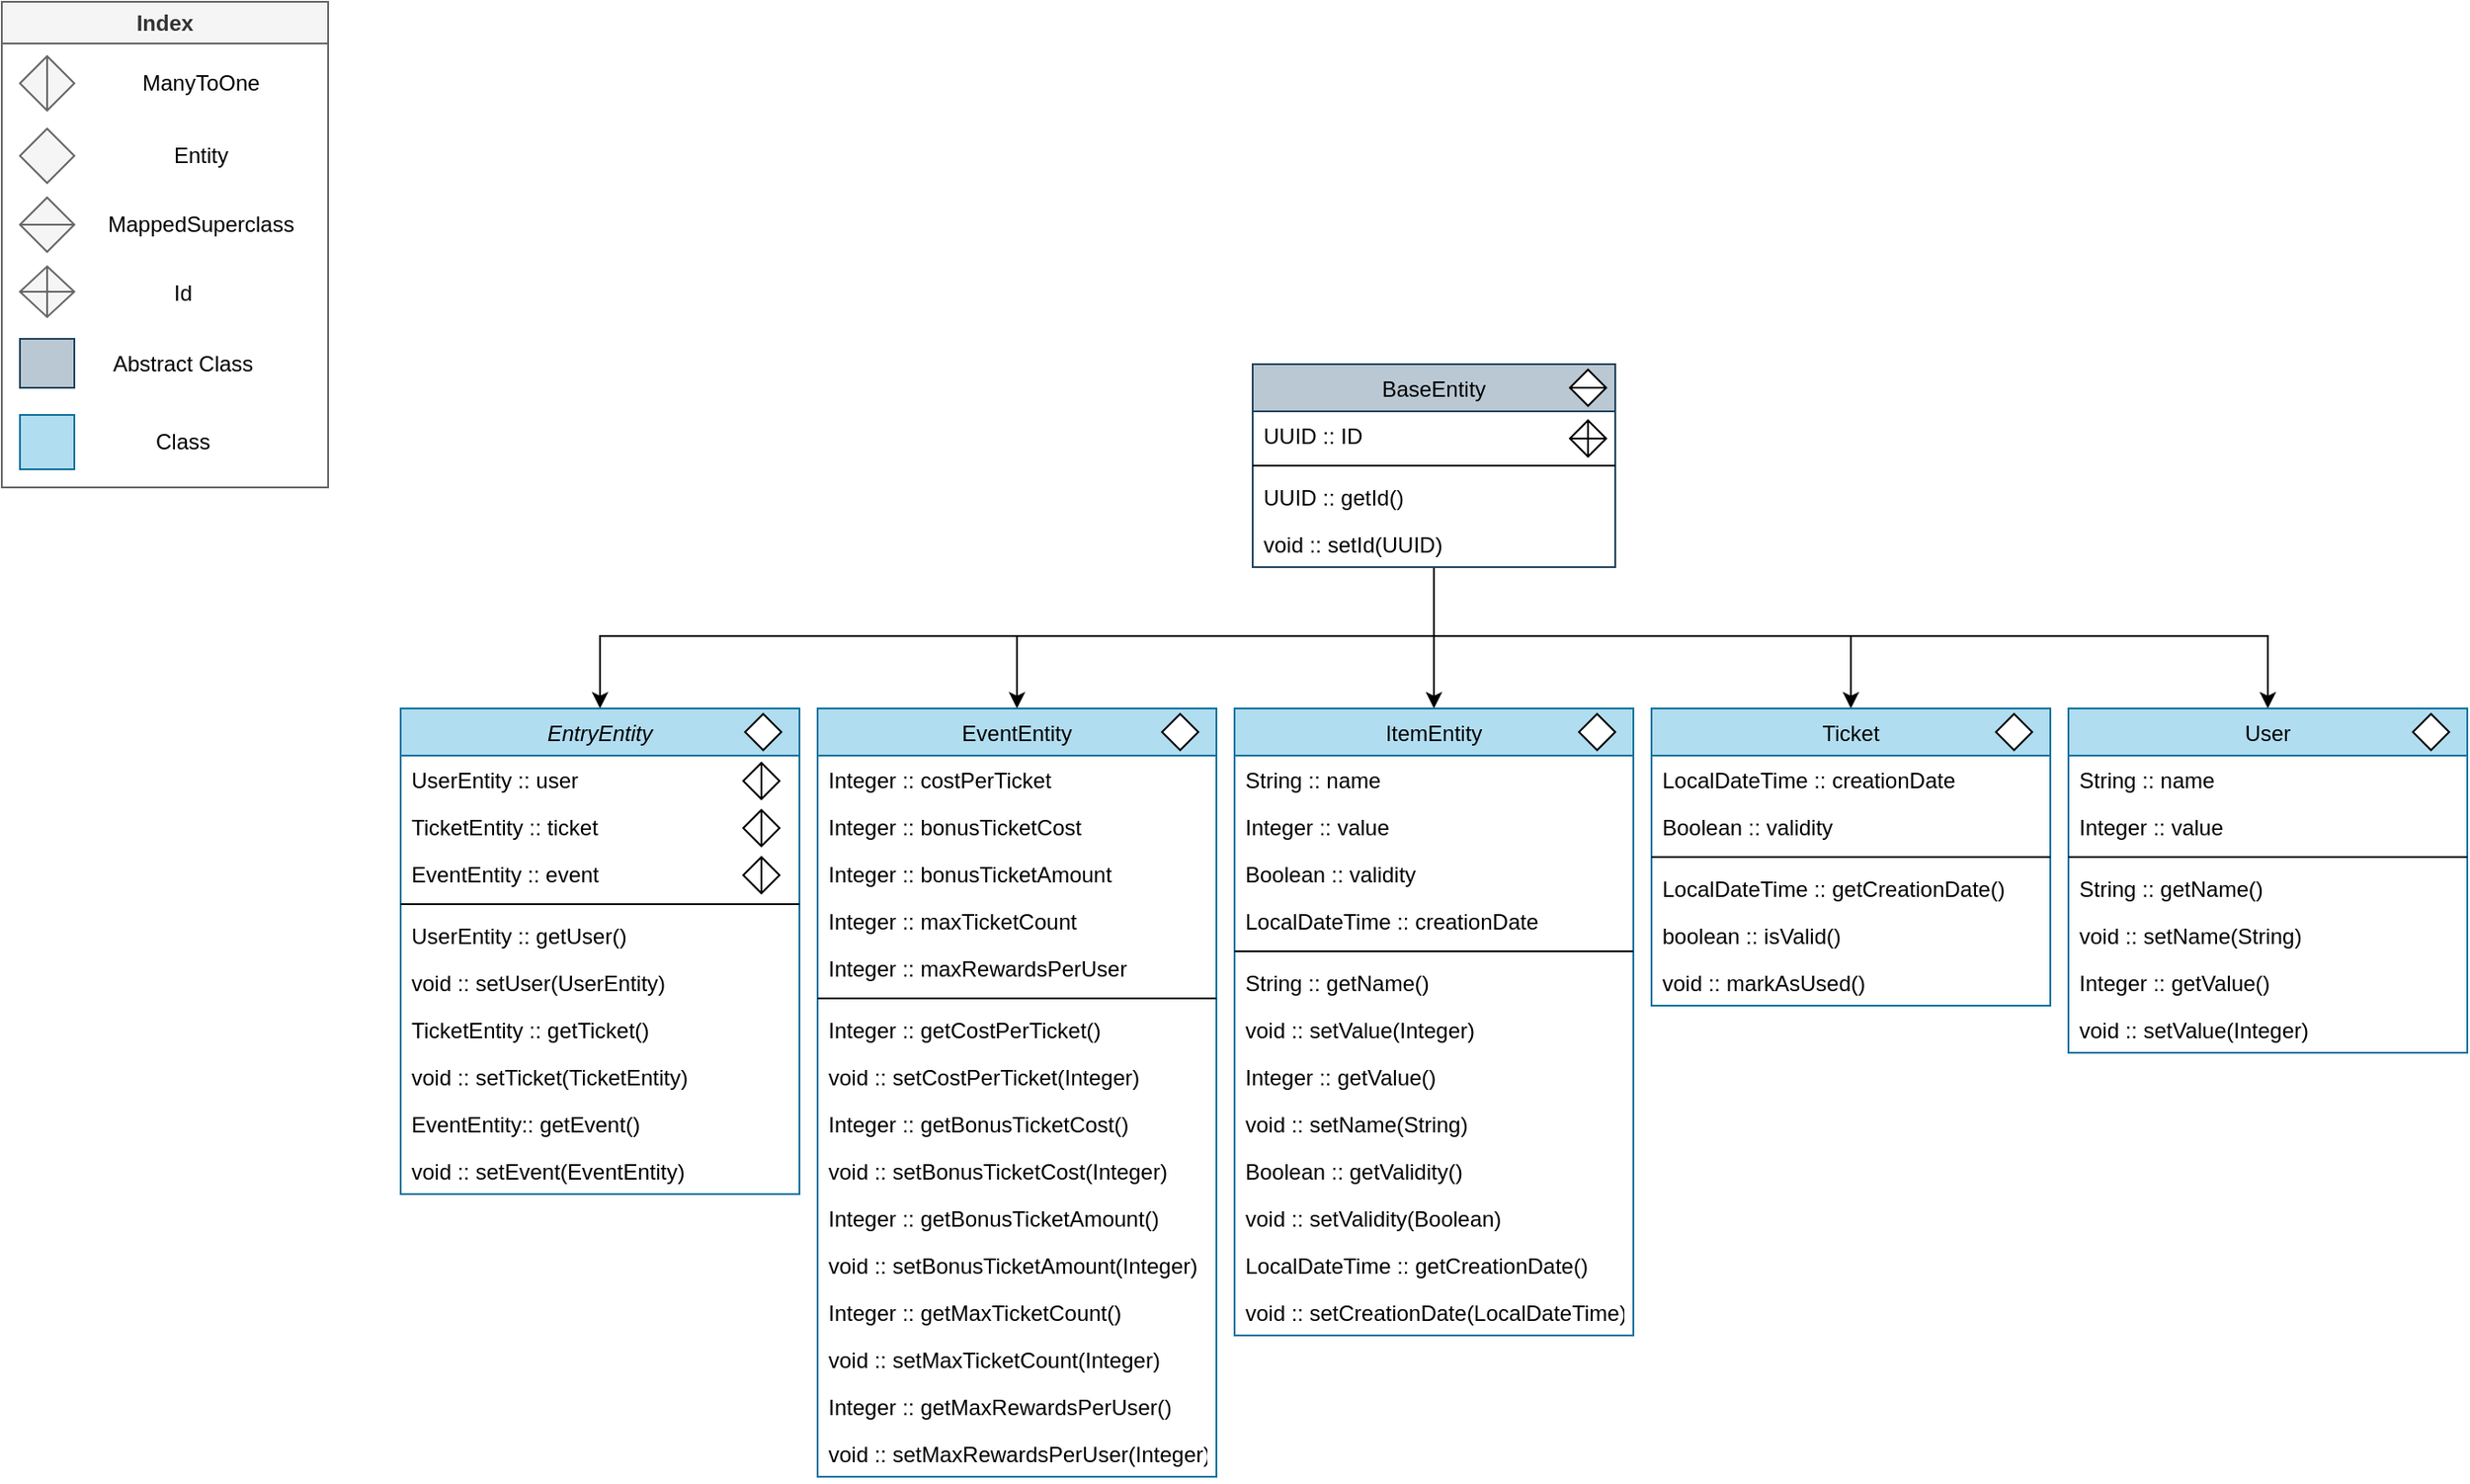 <mxfile version="24.7.8" pages="3">
  <diagram id="C5RBs43oDa-KdzZeNtuy" name="Entites">
    <mxGraphModel dx="2514" dy="2209" grid="1" gridSize="10" guides="1" tooltips="1" connect="1" arrows="1" fold="1" page="1" pageScale="1" pageWidth="827" pageHeight="1169" math="0" shadow="0">
      <root>
        <mxCell id="WIyWlLk6GJQsqaUBKTNV-0" />
        <mxCell id="WIyWlLk6GJQsqaUBKTNV-1" parent="WIyWlLk6GJQsqaUBKTNV-0" />
        <mxCell id="xdN9jsA9yFZvNudVmJhN-20" style="edgeStyle=orthogonalEdgeStyle;rounded=0;orthogonalLoop=1;jettySize=auto;html=1;" edge="1" parent="WIyWlLk6GJQsqaUBKTNV-1" source="xdN9jsA9yFZvNudVmJhN-0" target="xdN9jsA9yFZvNudVmJhN-13">
          <mxGeometry relative="1" as="geometry">
            <Array as="points">
              <mxPoint x="370" y="290" />
              <mxPoint x="370" y="290" />
            </Array>
          </mxGeometry>
        </mxCell>
        <mxCell id="xdN9jsA9yFZvNudVmJhN-28" style="edgeStyle=orthogonalEdgeStyle;rounded=0;orthogonalLoop=1;jettySize=auto;html=1;" edge="1" parent="WIyWlLk6GJQsqaUBKTNV-1" source="xdN9jsA9yFZvNudVmJhN-0" target="zkfFHV4jXpPFQw0GAbJ--17">
          <mxGeometry relative="1" as="geometry">
            <Array as="points">
              <mxPoint x="370" y="320" />
              <mxPoint x="140" y="320" />
            </Array>
          </mxGeometry>
        </mxCell>
        <mxCell id="xdN9jsA9yFZvNudVmJhN-29" style="edgeStyle=orthogonalEdgeStyle;rounded=0;orthogonalLoop=1;jettySize=auto;html=1;" edge="1" parent="WIyWlLk6GJQsqaUBKTNV-1" source="xdN9jsA9yFZvNudVmJhN-0" target="zkfFHV4jXpPFQw0GAbJ--0">
          <mxGeometry relative="1" as="geometry">
            <Array as="points">
              <mxPoint x="370" y="320" />
              <mxPoint x="-90" y="320" />
            </Array>
          </mxGeometry>
        </mxCell>
        <mxCell id="xdN9jsA9yFZvNudVmJhN-31" style="edgeStyle=orthogonalEdgeStyle;rounded=0;orthogonalLoop=1;jettySize=auto;html=1;" edge="1" parent="WIyWlLk6GJQsqaUBKTNV-1" source="xdN9jsA9yFZvNudVmJhN-0" target="zkfFHV4jXpPFQw0GAbJ--6">
          <mxGeometry relative="1" as="geometry">
            <Array as="points">
              <mxPoint x="370" y="320" />
              <mxPoint x="830" y="320" />
            </Array>
          </mxGeometry>
        </mxCell>
        <mxCell id="xdN9jsA9yFZvNudVmJhN-32" style="edgeStyle=orthogonalEdgeStyle;rounded=0;orthogonalLoop=1;jettySize=auto;html=1;" edge="1" parent="WIyWlLk6GJQsqaUBKTNV-1" source="xdN9jsA9yFZvNudVmJhN-0" target="3OirLBiWruXdWwUZQng_-7">
          <mxGeometry relative="1" as="geometry">
            <Array as="points">
              <mxPoint x="370" y="320" />
              <mxPoint x="600" y="320" />
            </Array>
          </mxGeometry>
        </mxCell>
        <mxCell id="7AuxDHxi72NnO8YU2ib_-0" value="" style="group" vertex="1" connectable="0" parent="WIyWlLk6GJQsqaUBKTNV-1">
          <mxGeometry x="-200" y="360" width="220" height="268" as="geometry" />
        </mxCell>
        <mxCell id="zkfFHV4jXpPFQw0GAbJ--0" value="EntryEntity" style="swimlane;fontStyle=2;align=center;verticalAlign=top;childLayout=stackLayout;horizontal=1;startSize=26;horizontalStack=0;resizeParent=1;resizeLast=0;collapsible=1;marginBottom=0;rounded=0;shadow=0;strokeWidth=1;fillColor=#b1ddf0;strokeColor=#10739e;" parent="7AuxDHxi72NnO8YU2ib_-0" vertex="1">
          <mxGeometry width="220" height="268" as="geometry">
            <mxRectangle x="230" y="140" width="160" height="26" as="alternateBounds" />
          </mxGeometry>
        </mxCell>
        <mxCell id="zkfFHV4jXpPFQw0GAbJ--2" value="UserEntity :: user" style="text;align=left;verticalAlign=top;spacingLeft=4;spacingRight=4;overflow=hidden;rotatable=0;points=[[0,0.5],[1,0.5]];portConstraint=eastwest;rounded=0;shadow=0;html=0;" parent="zkfFHV4jXpPFQw0GAbJ--0" vertex="1">
          <mxGeometry y="26" width="220" height="26" as="geometry" />
        </mxCell>
        <mxCell id="zkfFHV4jXpPFQw0GAbJ--3" value="TicketEntity :: ticket" style="text;align=left;verticalAlign=top;spacingLeft=4;spacingRight=4;overflow=hidden;rotatable=0;points=[[0,0.5],[1,0.5]];portConstraint=eastwest;rounded=0;shadow=0;html=0;" parent="zkfFHV4jXpPFQw0GAbJ--0" vertex="1">
          <mxGeometry y="52" width="220" height="26" as="geometry" />
        </mxCell>
        <mxCell id="3OirLBiWruXdWwUZQng_-29" value="EventEntity :: event" style="text;align=left;verticalAlign=top;spacingLeft=4;spacingRight=4;overflow=hidden;rotatable=0;points=[[0,0.5],[1,0.5]];portConstraint=eastwest;rounded=0;shadow=0;html=0;" parent="zkfFHV4jXpPFQw0GAbJ--0" vertex="1">
          <mxGeometry y="78" width="220" height="26" as="geometry" />
        </mxCell>
        <mxCell id="zkfFHV4jXpPFQw0GAbJ--4" value="" style="line;html=1;strokeWidth=1;align=left;verticalAlign=middle;spacingTop=-1;spacingLeft=3;spacingRight=3;rotatable=0;labelPosition=right;points=[];portConstraint=eastwest;" parent="zkfFHV4jXpPFQw0GAbJ--0" vertex="1">
          <mxGeometry y="104" width="220" height="8" as="geometry" />
        </mxCell>
        <mxCell id="3OirLBiWruXdWwUZQng_-25" value="UserEntity :: getUser()" style="text;align=left;verticalAlign=top;spacingLeft=4;spacingRight=4;overflow=hidden;rotatable=0;points=[[0,0.5],[1,0.5]];portConstraint=eastwest;" parent="zkfFHV4jXpPFQw0GAbJ--0" vertex="1">
          <mxGeometry y="112" width="220" height="26" as="geometry" />
        </mxCell>
        <mxCell id="3OirLBiWruXdWwUZQng_-26" value="void :: setUser(UserEntity)" style="text;align=left;verticalAlign=top;spacingLeft=4;spacingRight=4;overflow=hidden;rotatable=0;points=[[0,0.5],[1,0.5]];portConstraint=eastwest;" parent="zkfFHV4jXpPFQw0GAbJ--0" vertex="1">
          <mxGeometry y="138" width="220" height="26" as="geometry" />
        </mxCell>
        <mxCell id="3OirLBiWruXdWwUZQng_-27" value="TicketEntity :: getTicket()" style="text;align=left;verticalAlign=top;spacingLeft=4;spacingRight=4;overflow=hidden;rotatable=0;points=[[0,0.5],[1,0.5]];portConstraint=eastwest;" parent="zkfFHV4jXpPFQw0GAbJ--0" vertex="1">
          <mxGeometry y="164" width="220" height="26" as="geometry" />
        </mxCell>
        <mxCell id="3OirLBiWruXdWwUZQng_-28" value="void :: setTicket(TicketEntity)" style="text;align=left;verticalAlign=top;spacingLeft=4;spacingRight=4;overflow=hidden;rotatable=0;points=[[0,0.5],[1,0.5]];portConstraint=eastwest;" parent="zkfFHV4jXpPFQw0GAbJ--0" vertex="1">
          <mxGeometry y="190" width="220" height="26" as="geometry" />
        </mxCell>
        <mxCell id="zkfFHV4jXpPFQw0GAbJ--5" value="EventEntity:: getEvent()" style="text;align=left;verticalAlign=top;spacingLeft=4;spacingRight=4;overflow=hidden;rotatable=0;points=[[0,0.5],[1,0.5]];portConstraint=eastwest;" parent="zkfFHV4jXpPFQw0GAbJ--0" vertex="1">
          <mxGeometry y="216" width="220" height="26" as="geometry" />
        </mxCell>
        <mxCell id="3OirLBiWruXdWwUZQng_-24" value="void :: setEvent(EventEntity)" style="text;align=left;verticalAlign=top;spacingLeft=4;spacingRight=4;overflow=hidden;rotatable=0;points=[[0,0.5],[1,0.5]];portConstraint=eastwest;" parent="zkfFHV4jXpPFQw0GAbJ--0" vertex="1">
          <mxGeometry y="242" width="220" height="26" as="geometry" />
        </mxCell>
        <mxCell id="eh1jG_1aNnqwEvH5jHEj-17" value="" style="rhombus;whiteSpace=wrap;html=1;" vertex="1" parent="7AuxDHxi72NnO8YU2ib_-0">
          <mxGeometry x="190" y="3" width="20" height="20" as="geometry" />
        </mxCell>
        <mxCell id="eh1jG_1aNnqwEvH5jHEj-22" value="" style="shape=sortShape;perimeter=rhombusPerimeter;whiteSpace=wrap;html=1;rotation=-90;" vertex="1" parent="7AuxDHxi72NnO8YU2ib_-0">
          <mxGeometry x="189" y="56" width="20" height="20" as="geometry" />
        </mxCell>
        <mxCell id="eh1jG_1aNnqwEvH5jHEj-23" value="" style="shape=sortShape;perimeter=rhombusPerimeter;whiteSpace=wrap;html=1;rotation=-90;" vertex="1" parent="7AuxDHxi72NnO8YU2ib_-0">
          <mxGeometry x="189" y="82" width="20" height="20" as="geometry" />
        </mxCell>
        <mxCell id="eh1jG_1aNnqwEvH5jHEj-24" value="" style="shape=sortShape;perimeter=rhombusPerimeter;whiteSpace=wrap;html=1;rotation=-90;" vertex="1" parent="7AuxDHxi72NnO8YU2ib_-0">
          <mxGeometry x="189" y="30" width="20" height="20" as="geometry" />
        </mxCell>
        <mxCell id="7AuxDHxi72NnO8YU2ib_-1" value="" style="group" vertex="1" connectable="0" parent="WIyWlLk6GJQsqaUBKTNV-1">
          <mxGeometry x="30" y="360" width="220" height="424" as="geometry" />
        </mxCell>
        <mxCell id="zkfFHV4jXpPFQw0GAbJ--17" value="EventEntity" style="swimlane;fontStyle=0;align=center;verticalAlign=top;childLayout=stackLayout;horizontal=1;startSize=26;horizontalStack=0;resizeParent=1;resizeLast=0;collapsible=1;marginBottom=0;rounded=0;shadow=0;strokeWidth=1;fillColor=#b1ddf0;strokeColor=#10739e;" parent="7AuxDHxi72NnO8YU2ib_-1" vertex="1">
          <mxGeometry width="220" height="424" as="geometry">
            <mxRectangle x="550" y="140" width="160" height="26" as="alternateBounds" />
          </mxGeometry>
        </mxCell>
        <mxCell id="zkfFHV4jXpPFQw0GAbJ--19" value="Integer :: costPerTicket" style="text;align=left;verticalAlign=top;spacingLeft=4;spacingRight=4;overflow=hidden;rotatable=0;points=[[0,0.5],[1,0.5]];portConstraint=eastwest;rounded=0;shadow=0;html=0;" parent="zkfFHV4jXpPFQw0GAbJ--17" vertex="1">
          <mxGeometry y="26" width="220" height="26" as="geometry" />
        </mxCell>
        <mxCell id="zkfFHV4jXpPFQw0GAbJ--20" value="Integer :: bonusTicketCost" style="text;align=left;verticalAlign=top;spacingLeft=4;spacingRight=4;overflow=hidden;rotatable=0;points=[[0,0.5],[1,0.5]];portConstraint=eastwest;rounded=0;shadow=0;html=0;" parent="zkfFHV4jXpPFQw0GAbJ--17" vertex="1">
          <mxGeometry y="52" width="220" height="26" as="geometry" />
        </mxCell>
        <mxCell id="zkfFHV4jXpPFQw0GAbJ--21" value="Integer :: bonusTicketAmount" style="text;align=left;verticalAlign=top;spacingLeft=4;spacingRight=4;overflow=hidden;rotatable=0;points=[[0,0.5],[1,0.5]];portConstraint=eastwest;rounded=0;shadow=0;html=0;" parent="zkfFHV4jXpPFQw0GAbJ--17" vertex="1">
          <mxGeometry y="78" width="220" height="26" as="geometry" />
        </mxCell>
        <mxCell id="zkfFHV4jXpPFQw0GAbJ--22" value="Integer :: maxTicketCount" style="text;align=left;verticalAlign=top;spacingLeft=4;spacingRight=4;overflow=hidden;rotatable=0;points=[[0,0.5],[1,0.5]];portConstraint=eastwest;rounded=0;shadow=0;html=0;" parent="zkfFHV4jXpPFQw0GAbJ--17" vertex="1">
          <mxGeometry y="104" width="220" height="26" as="geometry" />
        </mxCell>
        <mxCell id="3OirLBiWruXdWwUZQng_-31" value="Integer :: maxRewardsPerUser" style="text;align=left;verticalAlign=top;spacingLeft=4;spacingRight=4;overflow=hidden;rotatable=0;points=[[0,0.5],[1,0.5]];portConstraint=eastwest;rounded=0;shadow=0;html=0;" parent="zkfFHV4jXpPFQw0GAbJ--17" vertex="1">
          <mxGeometry y="130" width="220" height="26" as="geometry" />
        </mxCell>
        <mxCell id="zkfFHV4jXpPFQw0GAbJ--23" value="" style="line;html=1;strokeWidth=1;align=left;verticalAlign=middle;spacingTop=-1;spacingLeft=3;spacingRight=3;rotatable=0;labelPosition=right;points=[];portConstraint=eastwest;" parent="zkfFHV4jXpPFQw0GAbJ--17" vertex="1">
          <mxGeometry y="156" width="220" height="8" as="geometry" />
        </mxCell>
        <mxCell id="3OirLBiWruXdWwUZQng_-33" value="Integer :: getCostPerTicket()" style="text;align=left;verticalAlign=top;spacingLeft=4;spacingRight=4;overflow=hidden;rotatable=0;points=[[0,0.5],[1,0.5]];portConstraint=eastwest;" parent="zkfFHV4jXpPFQw0GAbJ--17" vertex="1">
          <mxGeometry y="164" width="220" height="26" as="geometry" />
        </mxCell>
        <mxCell id="3OirLBiWruXdWwUZQng_-34" value="void :: setCostPerTicket(Integer)" style="text;align=left;verticalAlign=top;spacingLeft=4;spacingRight=4;overflow=hidden;rotatable=0;points=[[0,0.5],[1,0.5]];portConstraint=eastwest;" parent="zkfFHV4jXpPFQw0GAbJ--17" vertex="1">
          <mxGeometry y="190" width="220" height="26" as="geometry" />
        </mxCell>
        <mxCell id="3OirLBiWruXdWwUZQng_-35" value="Integer :: getBonusTicketCost()" style="text;align=left;verticalAlign=top;spacingLeft=4;spacingRight=4;overflow=hidden;rotatable=0;points=[[0,0.5],[1,0.5]];portConstraint=eastwest;" parent="zkfFHV4jXpPFQw0GAbJ--17" vertex="1">
          <mxGeometry y="216" width="220" height="26" as="geometry" />
        </mxCell>
        <mxCell id="3OirLBiWruXdWwUZQng_-36" value="void :: setBonusTicketCost(Integer)" style="text;align=left;verticalAlign=top;spacingLeft=4;spacingRight=4;overflow=hidden;rotatable=0;points=[[0,0.5],[1,0.5]];portConstraint=eastwest;" parent="zkfFHV4jXpPFQw0GAbJ--17" vertex="1">
          <mxGeometry y="242" width="220" height="26" as="geometry" />
        </mxCell>
        <mxCell id="3OirLBiWruXdWwUZQng_-37" value="Integer :: getBonusTicketAmount()" style="text;align=left;verticalAlign=top;spacingLeft=4;spacingRight=4;overflow=hidden;rotatable=0;points=[[0,0.5],[1,0.5]];portConstraint=eastwest;" parent="zkfFHV4jXpPFQw0GAbJ--17" vertex="1">
          <mxGeometry y="268" width="220" height="26" as="geometry" />
        </mxCell>
        <mxCell id="3OirLBiWruXdWwUZQng_-38" value="void :: setBonusTicketAmount(Integer)" style="text;align=left;verticalAlign=top;spacingLeft=4;spacingRight=4;overflow=hidden;rotatable=0;points=[[0,0.5],[1,0.5]];portConstraint=eastwest;" parent="zkfFHV4jXpPFQw0GAbJ--17" vertex="1">
          <mxGeometry y="294" width="220" height="26" as="geometry" />
        </mxCell>
        <mxCell id="3OirLBiWruXdWwUZQng_-39" value="Integer :: getMaxTicketCount()" style="text;align=left;verticalAlign=top;spacingLeft=4;spacingRight=4;overflow=hidden;rotatable=0;points=[[0,0.5],[1,0.5]];portConstraint=eastwest;" parent="zkfFHV4jXpPFQw0GAbJ--17" vertex="1">
          <mxGeometry y="320" width="220" height="26" as="geometry" />
        </mxCell>
        <mxCell id="3OirLBiWruXdWwUZQng_-40" value="void :: setMaxTicketCount(Integer)" style="text;align=left;verticalAlign=top;spacingLeft=4;spacingRight=4;overflow=hidden;rotatable=0;points=[[0,0.5],[1,0.5]];portConstraint=eastwest;" parent="zkfFHV4jXpPFQw0GAbJ--17" vertex="1">
          <mxGeometry y="346" width="220" height="26" as="geometry" />
        </mxCell>
        <mxCell id="3OirLBiWruXdWwUZQng_-41" value="Integer :: getMaxRewardsPerUser()" style="text;align=left;verticalAlign=top;spacingLeft=4;spacingRight=4;overflow=hidden;rotatable=0;points=[[0,0.5],[1,0.5]];portConstraint=eastwest;" parent="zkfFHV4jXpPFQw0GAbJ--17" vertex="1">
          <mxGeometry y="372" width="220" height="26" as="geometry" />
        </mxCell>
        <mxCell id="3OirLBiWruXdWwUZQng_-42" value="void :: setMaxRewardsPerUser(Integer)" style="text;align=left;verticalAlign=top;spacingLeft=4;spacingRight=4;overflow=hidden;rotatable=0;points=[[0,0.5],[1,0.5]];portConstraint=eastwest;" parent="zkfFHV4jXpPFQw0GAbJ--17" vertex="1">
          <mxGeometry y="398" width="220" height="26" as="geometry" />
        </mxCell>
        <mxCell id="eh1jG_1aNnqwEvH5jHEj-18" value="" style="rhombus;whiteSpace=wrap;html=1;" vertex="1" parent="7AuxDHxi72NnO8YU2ib_-1">
          <mxGeometry x="190" y="3" width="20" height="20" as="geometry" />
        </mxCell>
        <mxCell id="7AuxDHxi72NnO8YU2ib_-2" value="" style="group" vertex="1" connectable="0" parent="WIyWlLk6GJQsqaUBKTNV-1">
          <mxGeometry x="260" y="360" width="220" height="346" as="geometry" />
        </mxCell>
        <mxCell id="xdN9jsA9yFZvNudVmJhN-13" value="ItemEntity" style="swimlane;fontStyle=0;align=center;verticalAlign=top;childLayout=stackLayout;horizontal=1;startSize=26;horizontalStack=0;resizeParent=1;resizeLast=0;collapsible=1;marginBottom=0;rounded=0;shadow=0;strokeWidth=1;fillColor=#b1ddf0;strokeColor=#10739e;" vertex="1" parent="7AuxDHxi72NnO8YU2ib_-2">
          <mxGeometry width="220" height="346" as="geometry">
            <mxRectangle x="130" y="380" width="160" height="26" as="alternateBounds" />
          </mxGeometry>
        </mxCell>
        <mxCell id="xdN9jsA9yFZvNudVmJhN-21" value="String :: name" style="text;align=left;verticalAlign=top;spacingLeft=4;spacingRight=4;overflow=hidden;rotatable=0;points=[[0,0.5],[1,0.5]];portConstraint=eastwest;rounded=0;shadow=0;html=0;" vertex="1" parent="xdN9jsA9yFZvNudVmJhN-13">
          <mxGeometry y="26" width="220" height="26" as="geometry" />
        </mxCell>
        <mxCell id="xdN9jsA9yFZvNudVmJhN-22" value="Integer :: value" style="text;align=left;verticalAlign=top;spacingLeft=4;spacingRight=4;overflow=hidden;rotatable=0;points=[[0,0.5],[1,0.5]];portConstraint=eastwest;rounded=0;shadow=0;html=0;" vertex="1" parent="xdN9jsA9yFZvNudVmJhN-13">
          <mxGeometry y="52" width="220" height="26" as="geometry" />
        </mxCell>
        <mxCell id="xdN9jsA9yFZvNudVmJhN-15" value="Boolean :: validity" style="text;align=left;verticalAlign=top;spacingLeft=4;spacingRight=4;overflow=hidden;rotatable=0;points=[[0,0.5],[1,0.5]];portConstraint=eastwest;rounded=0;shadow=0;html=0;" vertex="1" parent="xdN9jsA9yFZvNudVmJhN-13">
          <mxGeometry y="78" width="220" height="26" as="geometry" />
        </mxCell>
        <mxCell id="xdN9jsA9yFZvNudVmJhN-14" value="LocalDateTime :: creationDate" style="text;align=left;verticalAlign=top;spacingLeft=4;spacingRight=4;overflow=hidden;rotatable=0;points=[[0,0.5],[1,0.5]];portConstraint=eastwest;rounded=0;shadow=0;html=0;" vertex="1" parent="xdN9jsA9yFZvNudVmJhN-13">
          <mxGeometry y="104" width="220" height="26" as="geometry" />
        </mxCell>
        <mxCell id="xdN9jsA9yFZvNudVmJhN-16" value="" style="line;html=1;strokeWidth=1;align=left;verticalAlign=middle;spacingTop=-1;spacingLeft=3;spacingRight=3;rotatable=0;labelPosition=right;points=[];portConstraint=eastwest;" vertex="1" parent="xdN9jsA9yFZvNudVmJhN-13">
          <mxGeometry y="130" width="220" height="8" as="geometry" />
        </mxCell>
        <mxCell id="xdN9jsA9yFZvNudVmJhN-23" value="String :: getName()" style="text;align=left;verticalAlign=top;spacingLeft=4;spacingRight=4;overflow=hidden;rotatable=0;points=[[0,0.5],[1,0.5]];portConstraint=eastwest;fontStyle=0" vertex="1" parent="xdN9jsA9yFZvNudVmJhN-13">
          <mxGeometry y="138" width="220" height="26" as="geometry" />
        </mxCell>
        <mxCell id="xdN9jsA9yFZvNudVmJhN-26" value="void :: setValue(Integer)" style="text;align=left;verticalAlign=top;spacingLeft=4;spacingRight=4;overflow=hidden;rotatable=0;points=[[0,0.5],[1,0.5]];portConstraint=eastwest;fontStyle=0" vertex="1" parent="xdN9jsA9yFZvNudVmJhN-13">
          <mxGeometry y="164" width="220" height="26" as="geometry" />
        </mxCell>
        <mxCell id="xdN9jsA9yFZvNudVmJhN-25" value="Integer :: getValue()" style="text;align=left;verticalAlign=top;spacingLeft=4;spacingRight=4;overflow=hidden;rotatable=0;points=[[0,0.5],[1,0.5]];portConstraint=eastwest;fontStyle=0" vertex="1" parent="xdN9jsA9yFZvNudVmJhN-13">
          <mxGeometry y="190" width="220" height="26" as="geometry" />
        </mxCell>
        <mxCell id="xdN9jsA9yFZvNudVmJhN-24" value="void :: setName(String)" style="text;align=left;verticalAlign=top;spacingLeft=4;spacingRight=4;overflow=hidden;rotatable=0;points=[[0,0.5],[1,0.5]];portConstraint=eastwest;fontStyle=0" vertex="1" parent="xdN9jsA9yFZvNudVmJhN-13">
          <mxGeometry y="216" width="220" height="26" as="geometry" />
        </mxCell>
        <mxCell id="xdN9jsA9yFZvNudVmJhN-18" value="Boolean :: getValidity()" style="text;align=left;verticalAlign=top;spacingLeft=4;spacingRight=4;overflow=hidden;rotatable=0;points=[[0,0.5],[1,0.5]];portConstraint=eastwest;fontStyle=0" vertex="1" parent="xdN9jsA9yFZvNudVmJhN-13">
          <mxGeometry y="242" width="220" height="26" as="geometry" />
        </mxCell>
        <mxCell id="xdN9jsA9yFZvNudVmJhN-19" value="void :: setValidity(Boolean)" style="text;align=left;verticalAlign=top;spacingLeft=4;spacingRight=4;overflow=hidden;rotatable=0;points=[[0,0.5],[1,0.5]];portConstraint=eastwest;fontStyle=0" vertex="1" parent="xdN9jsA9yFZvNudVmJhN-13">
          <mxGeometry y="268" width="220" height="26" as="geometry" />
        </mxCell>
        <mxCell id="xdN9jsA9yFZvNudVmJhN-17" value="LocalDateTime :: getCreationDate()" style="text;align=left;verticalAlign=top;spacingLeft=4;spacingRight=4;overflow=hidden;rotatable=0;points=[[0,0.5],[1,0.5]];portConstraint=eastwest;fontStyle=0" vertex="1" parent="xdN9jsA9yFZvNudVmJhN-13">
          <mxGeometry y="294" width="220" height="26" as="geometry" />
        </mxCell>
        <mxCell id="xdN9jsA9yFZvNudVmJhN-27" value="void :: setCreationDate(LocalDateTime)" style="text;align=left;verticalAlign=top;spacingLeft=4;spacingRight=4;overflow=hidden;rotatable=0;points=[[0,0.5],[1,0.5]];portConstraint=eastwest;fontStyle=0" vertex="1" parent="xdN9jsA9yFZvNudVmJhN-13">
          <mxGeometry y="320" width="220" height="26" as="geometry" />
        </mxCell>
        <mxCell id="eh1jG_1aNnqwEvH5jHEj-19" value="" style="rhombus;whiteSpace=wrap;html=1;" vertex="1" parent="7AuxDHxi72NnO8YU2ib_-2">
          <mxGeometry x="190" y="3" width="20" height="20" as="geometry" />
        </mxCell>
        <mxCell id="7AuxDHxi72NnO8YU2ib_-3" value="" style="group" vertex="1" connectable="0" parent="WIyWlLk6GJQsqaUBKTNV-1">
          <mxGeometry x="490" y="360" width="220" height="164" as="geometry" />
        </mxCell>
        <mxCell id="3OirLBiWruXdWwUZQng_-7" value="Ticket" style="swimlane;fontStyle=0;align=center;verticalAlign=top;childLayout=stackLayout;horizontal=1;startSize=26;horizontalStack=0;resizeParent=1;resizeLast=0;collapsible=1;marginBottom=0;rounded=0;shadow=0;strokeWidth=1;fillColor=#b1ddf0;strokeColor=#10739e;" parent="7AuxDHxi72NnO8YU2ib_-3" vertex="1">
          <mxGeometry width="220" height="164" as="geometry">
            <mxRectangle x="130" y="380" width="160" height="26" as="alternateBounds" />
          </mxGeometry>
        </mxCell>
        <mxCell id="3OirLBiWruXdWwUZQng_-9" value="LocalDateTime :: creationDate" style="text;align=left;verticalAlign=top;spacingLeft=4;spacingRight=4;overflow=hidden;rotatable=0;points=[[0,0.5],[1,0.5]];portConstraint=eastwest;rounded=0;shadow=0;html=0;" parent="3OirLBiWruXdWwUZQng_-7" vertex="1">
          <mxGeometry y="26" width="220" height="26" as="geometry" />
        </mxCell>
        <mxCell id="3OirLBiWruXdWwUZQng_-10" value="Boolean :: validity" style="text;align=left;verticalAlign=top;spacingLeft=4;spacingRight=4;overflow=hidden;rotatable=0;points=[[0,0.5],[1,0.5]];portConstraint=eastwest;rounded=0;shadow=0;html=0;" parent="3OirLBiWruXdWwUZQng_-7" vertex="1">
          <mxGeometry y="52" width="220" height="26" as="geometry" />
        </mxCell>
        <mxCell id="3OirLBiWruXdWwUZQng_-11" value="" style="line;html=1;strokeWidth=1;align=left;verticalAlign=middle;spacingTop=-1;spacingLeft=3;spacingRight=3;rotatable=0;labelPosition=right;points=[];portConstraint=eastwest;" parent="3OirLBiWruXdWwUZQng_-7" vertex="1">
          <mxGeometry y="78" width="220" height="8" as="geometry" />
        </mxCell>
        <mxCell id="3OirLBiWruXdWwUZQng_-13" value="LocalDateTime :: getCreationDate()" style="text;align=left;verticalAlign=top;spacingLeft=4;spacingRight=4;overflow=hidden;rotatable=0;points=[[0,0.5],[1,0.5]];portConstraint=eastwest;fontStyle=0" parent="3OirLBiWruXdWwUZQng_-7" vertex="1">
          <mxGeometry y="86" width="220" height="26" as="geometry" />
        </mxCell>
        <mxCell id="3OirLBiWruXdWwUZQng_-14" value="boolean :: isValid()" style="text;align=left;verticalAlign=top;spacingLeft=4;spacingRight=4;overflow=hidden;rotatable=0;points=[[0,0.5],[1,0.5]];portConstraint=eastwest;fontStyle=0" parent="3OirLBiWruXdWwUZQng_-7" vertex="1">
          <mxGeometry y="112" width="220" height="26" as="geometry" />
        </mxCell>
        <mxCell id="3OirLBiWruXdWwUZQng_-16" value="void :: markAsUsed()" style="text;align=left;verticalAlign=top;spacingLeft=4;spacingRight=4;overflow=hidden;rotatable=0;points=[[0,0.5],[1,0.5]];portConstraint=eastwest;fontStyle=0" parent="3OirLBiWruXdWwUZQng_-7" vertex="1">
          <mxGeometry y="138" width="220" height="26" as="geometry" />
        </mxCell>
        <mxCell id="eh1jG_1aNnqwEvH5jHEj-20" value="" style="rhombus;whiteSpace=wrap;html=1;" vertex="1" parent="7AuxDHxi72NnO8YU2ib_-3">
          <mxGeometry x="190" y="3" width="20" height="20" as="geometry" />
        </mxCell>
        <mxCell id="7AuxDHxi72NnO8YU2ib_-4" value="" style="group" vertex="1" connectable="0" parent="WIyWlLk6GJQsqaUBKTNV-1">
          <mxGeometry x="720" y="360" width="220" height="190" as="geometry" />
        </mxCell>
        <mxCell id="zkfFHV4jXpPFQw0GAbJ--6" value="User" style="swimlane;fontStyle=0;align=center;verticalAlign=top;childLayout=stackLayout;horizontal=1;startSize=26;horizontalStack=0;resizeParent=1;resizeLast=0;collapsible=1;marginBottom=0;rounded=0;shadow=0;strokeWidth=1;fillColor=#b1ddf0;strokeColor=#10739e;" parent="7AuxDHxi72NnO8YU2ib_-4" vertex="1">
          <mxGeometry width="220" height="190" as="geometry">
            <mxRectangle x="130" y="380" width="160" height="26" as="alternateBounds" />
          </mxGeometry>
        </mxCell>
        <mxCell id="zkfFHV4jXpPFQw0GAbJ--8" value="String :: name" style="text;align=left;verticalAlign=top;spacingLeft=4;spacingRight=4;overflow=hidden;rotatable=0;points=[[0,0.5],[1,0.5]];portConstraint=eastwest;rounded=0;shadow=0;html=0;" parent="zkfFHV4jXpPFQw0GAbJ--6" vertex="1">
          <mxGeometry y="26" width="220" height="26" as="geometry" />
        </mxCell>
        <mxCell id="3OirLBiWruXdWwUZQng_-2" value="Integer :: value" style="text;align=left;verticalAlign=top;spacingLeft=4;spacingRight=4;overflow=hidden;rotatable=0;points=[[0,0.5],[1,0.5]];portConstraint=eastwest;rounded=0;shadow=0;html=0;" parent="zkfFHV4jXpPFQw0GAbJ--6" vertex="1">
          <mxGeometry y="52" width="220" height="26" as="geometry" />
        </mxCell>
        <mxCell id="zkfFHV4jXpPFQw0GAbJ--9" value="" style="line;html=1;strokeWidth=1;align=left;verticalAlign=middle;spacingTop=-1;spacingLeft=3;spacingRight=3;rotatable=0;labelPosition=right;points=[];portConstraint=eastwest;" parent="zkfFHV4jXpPFQw0GAbJ--6" vertex="1">
          <mxGeometry y="78" width="220" height="8" as="geometry" />
        </mxCell>
        <mxCell id="zkfFHV4jXpPFQw0GAbJ--10" value="String :: getName()" style="text;align=left;verticalAlign=top;spacingLeft=4;spacingRight=4;overflow=hidden;rotatable=0;points=[[0,0.5],[1,0.5]];portConstraint=eastwest;fontStyle=0" parent="zkfFHV4jXpPFQw0GAbJ--6" vertex="1">
          <mxGeometry y="86" width="220" height="26" as="geometry" />
        </mxCell>
        <mxCell id="3OirLBiWruXdWwUZQng_-3" value="void :: setName(String)" style="text;align=left;verticalAlign=top;spacingLeft=4;spacingRight=4;overflow=hidden;rotatable=0;points=[[0,0.5],[1,0.5]];portConstraint=eastwest;fontStyle=0" parent="zkfFHV4jXpPFQw0GAbJ--6" vertex="1">
          <mxGeometry y="112" width="220" height="26" as="geometry" />
        </mxCell>
        <mxCell id="3OirLBiWruXdWwUZQng_-4" value="Integer :: getValue()" style="text;align=left;verticalAlign=top;spacingLeft=4;spacingRight=4;overflow=hidden;rotatable=0;points=[[0,0.5],[1,0.5]];portConstraint=eastwest;fontStyle=0" parent="zkfFHV4jXpPFQw0GAbJ--6" vertex="1">
          <mxGeometry y="138" width="220" height="26" as="geometry" />
        </mxCell>
        <mxCell id="3OirLBiWruXdWwUZQng_-5" value="void :: setValue(Integer)" style="text;align=left;verticalAlign=top;spacingLeft=4;spacingRight=4;overflow=hidden;rotatable=0;points=[[0,0.5],[1,0.5]];portConstraint=eastwest;fontStyle=0" parent="zkfFHV4jXpPFQw0GAbJ--6" vertex="1">
          <mxGeometry y="164" width="220" height="26" as="geometry" />
        </mxCell>
        <mxCell id="eh1jG_1aNnqwEvH5jHEj-21" value="" style="rhombus;whiteSpace=wrap;html=1;" vertex="1" parent="7AuxDHxi72NnO8YU2ib_-4">
          <mxGeometry x="190" y="3" width="20" height="20" as="geometry" />
        </mxCell>
        <mxCell id="7AuxDHxi72NnO8YU2ib_-5" value="" style="group" vertex="1" connectable="0" parent="WIyWlLk6GJQsqaUBKTNV-1">
          <mxGeometry x="270" y="170" width="200" height="112" as="geometry" />
        </mxCell>
        <mxCell id="xdN9jsA9yFZvNudVmJhN-0" value="BaseEntity" style="swimlane;fontStyle=0;align=center;verticalAlign=top;childLayout=stackLayout;horizontal=1;startSize=26;horizontalStack=0;resizeParent=1;resizeLast=0;collapsible=1;marginBottom=0;rounded=0;shadow=0;strokeWidth=1;fillColor=#bac8d3;strokeColor=#23445d;" vertex="1" parent="7AuxDHxi72NnO8YU2ib_-5">
          <mxGeometry width="200" height="112" as="geometry">
            <mxRectangle x="130" y="380" width="160" height="26" as="alternateBounds" />
          </mxGeometry>
        </mxCell>
        <mxCell id="xdN9jsA9yFZvNudVmJhN-1" value="UUID :: ID" style="text;align=left;verticalAlign=top;spacingLeft=4;spacingRight=4;overflow=hidden;rotatable=0;points=[[0,0.5],[1,0.5]];portConstraint=eastwest;" vertex="1" parent="xdN9jsA9yFZvNudVmJhN-0">
          <mxGeometry y="26" width="200" height="26" as="geometry" />
        </mxCell>
        <mxCell id="xdN9jsA9yFZvNudVmJhN-4" value="" style="line;html=1;strokeWidth=1;align=left;verticalAlign=middle;spacingTop=-1;spacingLeft=3;spacingRight=3;rotatable=0;labelPosition=right;points=[];portConstraint=eastwest;" vertex="1" parent="xdN9jsA9yFZvNudVmJhN-0">
          <mxGeometry y="52" width="200" height="8" as="geometry" />
        </mxCell>
        <mxCell id="xdN9jsA9yFZvNudVmJhN-5" value="UUID :: getId()" style="text;align=left;verticalAlign=top;spacingLeft=4;spacingRight=4;overflow=hidden;rotatable=0;points=[[0,0.5],[1,0.5]];portConstraint=eastwest;" vertex="1" parent="xdN9jsA9yFZvNudVmJhN-0">
          <mxGeometry y="60" width="200" height="26" as="geometry" />
        </mxCell>
        <mxCell id="xdN9jsA9yFZvNudVmJhN-34" value="void :: setId(UUID)" style="text;align=left;verticalAlign=top;spacingLeft=4;spacingRight=4;overflow=hidden;rotatable=0;points=[[0,0.5],[1,0.5]];portConstraint=eastwest;" vertex="1" parent="xdN9jsA9yFZvNudVmJhN-0">
          <mxGeometry y="86" width="200" height="26" as="geometry" />
        </mxCell>
        <mxCell id="eh1jG_1aNnqwEvH5jHEj-12" value="" style="group" vertex="1" connectable="0" parent="7AuxDHxi72NnO8YU2ib_-5">
          <mxGeometry x="175" y="31" width="20" height="20" as="geometry" />
        </mxCell>
        <mxCell id="eh1jG_1aNnqwEvH5jHEj-13" value="" style="rhombus;whiteSpace=wrap;html=1;" vertex="1" parent="eh1jG_1aNnqwEvH5jHEj-12">
          <mxGeometry width="20" height="20" as="geometry" />
        </mxCell>
        <mxCell id="eh1jG_1aNnqwEvH5jHEj-14" value="" style="endArrow=none;html=1;rounded=0;entryX=0.5;entryY=0;entryDx=0;entryDy=0;exitX=0.5;exitY=1;exitDx=0;exitDy=0;" edge="1" parent="eh1jG_1aNnqwEvH5jHEj-12" source="eh1jG_1aNnqwEvH5jHEj-13" target="eh1jG_1aNnqwEvH5jHEj-13">
          <mxGeometry width="50" height="50" relative="1" as="geometry">
            <mxPoint x="-13.333" y="33.333" as="sourcePoint" />
            <mxPoint x="20" as="targetPoint" />
          </mxGeometry>
        </mxCell>
        <mxCell id="eh1jG_1aNnqwEvH5jHEj-15" value="" style="endArrow=none;html=1;rounded=0;entryX=0;entryY=0.5;entryDx=0;entryDy=0;exitX=1;exitY=0.5;exitDx=0;exitDy=0;" edge="1" parent="eh1jG_1aNnqwEvH5jHEj-12" source="eh1jG_1aNnqwEvH5jHEj-13" target="eh1jG_1aNnqwEvH5jHEj-13">
          <mxGeometry width="50" height="50" relative="1" as="geometry">
            <mxPoint x="16.667" y="26.667" as="sourcePoint" />
            <mxPoint x="16.667" y="6.667" as="targetPoint" />
          </mxGeometry>
        </mxCell>
        <mxCell id="eh1jG_1aNnqwEvH5jHEj-16" value="" style="shape=sortShape;perimeter=rhombusPerimeter;whiteSpace=wrap;html=1;rotation=0;" vertex="1" parent="7AuxDHxi72NnO8YU2ib_-5">
          <mxGeometry x="175" y="3" width="20" height="20" as="geometry" />
        </mxCell>
        <mxCell id="7AuxDHxi72NnO8YU2ib_-7" value="" style="group" vertex="1" connectable="0" parent="WIyWlLk6GJQsqaUBKTNV-1">
          <mxGeometry x="-420" y="-30" width="180" height="268" as="geometry" />
        </mxCell>
        <mxCell id="eh1jG_1aNnqwEvH5jHEj-0" value="Index" style="swimlane;whiteSpace=wrap;html=1;fillColor=#f5f5f5;fontColor=#333333;strokeColor=#666666;" vertex="1" parent="7AuxDHxi72NnO8YU2ib_-7">
          <mxGeometry width="180" height="268" as="geometry" />
        </mxCell>
        <mxCell id="eh1jG_1aNnqwEvH5jHEj-2" value="ManyToOne" style="text;html=1;align=center;verticalAlign=middle;whiteSpace=wrap;rounded=0;" vertex="1" parent="eh1jG_1aNnqwEvH5jHEj-0">
          <mxGeometry x="40" y="30" width="140" height="30" as="geometry" />
        </mxCell>
        <mxCell id="eh1jG_1aNnqwEvH5jHEj-3" value="Entity" style="text;html=1;align=center;verticalAlign=middle;whiteSpace=wrap;rounded=0;" vertex="1" parent="eh1jG_1aNnqwEvH5jHEj-0">
          <mxGeometry x="40" y="70" width="140" height="30" as="geometry" />
        </mxCell>
        <mxCell id="eh1jG_1aNnqwEvH5jHEj-6" value="MappedSuperclass" style="text;html=1;align=center;verticalAlign=middle;whiteSpace=wrap;rounded=0;" vertex="1" parent="eh1jG_1aNnqwEvH5jHEj-0">
          <mxGeometry x="40" y="108" width="140" height="30" as="geometry" />
        </mxCell>
        <mxCell id="eh1jG_1aNnqwEvH5jHEj-1" value="" style="shape=sortShape;perimeter=rhombusPerimeter;whiteSpace=wrap;html=1;rotation=-90;fillColor=#f5f5f5;fontColor=#333333;strokeColor=#666666;" vertex="1" parent="eh1jG_1aNnqwEvH5jHEj-0">
          <mxGeometry x="10" y="30" width="30" height="30" as="geometry" />
        </mxCell>
        <mxCell id="eh1jG_1aNnqwEvH5jHEj-4" value="" style="rhombus;whiteSpace=wrap;html=1;fillColor=#f5f5f5;fontColor=#333333;strokeColor=#666666;" vertex="1" parent="eh1jG_1aNnqwEvH5jHEj-0">
          <mxGeometry x="10" y="70" width="30" height="30" as="geometry" />
        </mxCell>
        <mxCell id="eh1jG_1aNnqwEvH5jHEj-5" value="" style="shape=sortShape;perimeter=rhombusPerimeter;whiteSpace=wrap;html=1;rotation=0;fillColor=#f5f5f5;fontColor=#333333;strokeColor=#666666;" vertex="1" parent="eh1jG_1aNnqwEvH5jHEj-0">
          <mxGeometry x="10" y="108" width="30" height="30" as="geometry" />
        </mxCell>
        <mxCell id="eh1jG_1aNnqwEvH5jHEj-11" value="Id" style="text;html=1;align=center;verticalAlign=middle;whiteSpace=wrap;rounded=0;" vertex="1" parent="eh1jG_1aNnqwEvH5jHEj-0">
          <mxGeometry x="30" y="146" width="140" height="30" as="geometry" />
        </mxCell>
        <mxCell id="eh1jG_1aNnqwEvH5jHEj-29" value="" style="rounded=0;whiteSpace=wrap;html=1;fillColor=#bac8d3;strokeColor=#23445d;" vertex="1" parent="eh1jG_1aNnqwEvH5jHEj-0">
          <mxGeometry x="10" y="186" width="30" height="27" as="geometry" />
        </mxCell>
        <mxCell id="eh1jG_1aNnqwEvH5jHEj-30" value="Abstract Class" style="text;html=1;align=center;verticalAlign=middle;whiteSpace=wrap;rounded=0;" vertex="1" parent="eh1jG_1aNnqwEvH5jHEj-0">
          <mxGeometry x="30" y="184.5" width="140" height="30" as="geometry" />
        </mxCell>
        <mxCell id="eh1jG_1aNnqwEvH5jHEj-32" value="Class" style="text;html=1;align=center;verticalAlign=middle;whiteSpace=wrap;rounded=0;" vertex="1" parent="eh1jG_1aNnqwEvH5jHEj-0">
          <mxGeometry x="30" y="228" width="140" height="30" as="geometry" />
        </mxCell>
        <mxCell id="eh1jG_1aNnqwEvH5jHEj-31" value="" style="rounded=0;whiteSpace=wrap;html=1;fillColor=#b1ddf0;strokeColor=#10739e;" vertex="1" parent="eh1jG_1aNnqwEvH5jHEj-0">
          <mxGeometry x="10" y="228" width="30" height="30" as="geometry" />
        </mxCell>
        <mxCell id="eh1jG_1aNnqwEvH5jHEj-28" value="" style="group" vertex="1" connectable="0" parent="7AuxDHxi72NnO8YU2ib_-7">
          <mxGeometry x="10" y="146" width="30" height="28" as="geometry" />
        </mxCell>
        <mxCell id="eh1jG_1aNnqwEvH5jHEj-7" value="" style="rhombus;whiteSpace=wrap;html=1;fillColor=#f5f5f5;fontColor=#333333;strokeColor=#666666;" vertex="1" parent="eh1jG_1aNnqwEvH5jHEj-28">
          <mxGeometry width="30" height="28" as="geometry" />
        </mxCell>
        <mxCell id="eh1jG_1aNnqwEvH5jHEj-8" value="" style="endArrow=none;html=1;rounded=0;entryX=0.5;entryY=0;entryDx=0;entryDy=0;exitX=0.5;exitY=1;exitDx=0;exitDy=0;fillColor=#f5f5f5;strokeColor=#666666;" edge="1" parent="eh1jG_1aNnqwEvH5jHEj-28" source="eh1jG_1aNnqwEvH5jHEj-7" target="eh1jG_1aNnqwEvH5jHEj-7">
          <mxGeometry width="50" height="50" relative="1" as="geometry">
            <mxPoint x="-20" y="46.667" as="sourcePoint" />
            <mxPoint x="30" as="targetPoint" />
          </mxGeometry>
        </mxCell>
        <mxCell id="eh1jG_1aNnqwEvH5jHEj-9" value="" style="endArrow=none;html=1;rounded=0;entryX=0;entryY=0.5;entryDx=0;entryDy=0;exitX=1;exitY=0.5;exitDx=0;exitDy=0;fillColor=#f5f5f5;strokeColor=#666666;" edge="1" parent="eh1jG_1aNnqwEvH5jHEj-28" source="eh1jG_1aNnqwEvH5jHEj-7" target="eh1jG_1aNnqwEvH5jHEj-7">
          <mxGeometry width="50" height="50" relative="1" as="geometry">
            <mxPoint x="25" y="37.333" as="sourcePoint" />
            <mxPoint x="25" y="9.333" as="targetPoint" />
          </mxGeometry>
        </mxCell>
      </root>
    </mxGraphModel>
  </diagram>
  <diagram name="Repos" id="VbYOB58GmoGXpmMyDm7R">
    <mxGraphModel dx="2796" dy="2209" grid="1" gridSize="10" guides="1" tooltips="1" connect="1" arrows="1" fold="1" page="1" pageScale="1" pageWidth="827" pageHeight="1169" math="0" shadow="0">
      <root>
        <mxCell id="PH-Jy3dkvzCICZPJtqQw-0" />
        <mxCell id="PH-Jy3dkvzCICZPJtqQw-1" parent="PH-Jy3dkvzCICZPJtqQw-0" />
        <mxCell id="PH-Jy3dkvzCICZPJtqQw-45" style="edgeStyle=orthogonalEdgeStyle;rounded=0;orthogonalLoop=1;jettySize=auto;html=1;" parent="PH-Jy3dkvzCICZPJtqQw-1" source="PH-Jy3dkvzCICZPJtqQw-50" target="PH-Jy3dkvzCICZPJtqQw-55" edge="1">
          <mxGeometry relative="1" as="geometry">
            <Array as="points">
              <mxPoint x="370" y="290" />
              <mxPoint x="370" y="290" />
            </Array>
          </mxGeometry>
        </mxCell>
        <mxCell id="PH-Jy3dkvzCICZPJtqQw-46" style="edgeStyle=orthogonalEdgeStyle;rounded=0;orthogonalLoop=1;jettySize=auto;html=1;" parent="PH-Jy3dkvzCICZPJtqQw-1" source="PH-Jy3dkvzCICZPJtqQw-50" target="PH-Jy3dkvzCICZPJtqQw-21" edge="1">
          <mxGeometry relative="1" as="geometry">
            <Array as="points">
              <mxPoint x="370" y="320" />
              <mxPoint x="105" y="320" />
            </Array>
          </mxGeometry>
        </mxCell>
        <mxCell id="PH-Jy3dkvzCICZPJtqQw-47" style="edgeStyle=orthogonalEdgeStyle;rounded=0;orthogonalLoop=1;jettySize=auto;html=1;" parent="PH-Jy3dkvzCICZPJtqQw-1" source="PH-Jy3dkvzCICZPJtqQw-50" target="PH-Jy3dkvzCICZPJtqQw-2" edge="1">
          <mxGeometry relative="1" as="geometry">
            <Array as="points">
              <mxPoint x="370" y="320" />
              <mxPoint x="-170" y="320" />
            </Array>
          </mxGeometry>
        </mxCell>
        <mxCell id="PH-Jy3dkvzCICZPJtqQw-48" style="edgeStyle=orthogonalEdgeStyle;rounded=0;orthogonalLoop=1;jettySize=auto;html=1;" parent="PH-Jy3dkvzCICZPJtqQw-1" source="PH-Jy3dkvzCICZPJtqQw-50" target="PH-Jy3dkvzCICZPJtqQw-13" edge="1">
          <mxGeometry relative="1" as="geometry">
            <Array as="points">
              <mxPoint x="370" y="320" />
              <mxPoint x="830" y="320" />
            </Array>
          </mxGeometry>
        </mxCell>
        <mxCell id="PH-Jy3dkvzCICZPJtqQw-49" style="edgeStyle=orthogonalEdgeStyle;rounded=0;orthogonalLoop=1;jettySize=auto;html=1;" parent="PH-Jy3dkvzCICZPJtqQw-1" source="PH-Jy3dkvzCICZPJtqQw-50" target="PH-Jy3dkvzCICZPJtqQw-38" edge="1">
          <mxGeometry relative="1" as="geometry">
            <Array as="points">
              <mxPoint x="370" y="320" />
              <mxPoint x="600" y="320" />
            </Array>
          </mxGeometry>
        </mxCell>
        <mxCell id="vFvWdXtaj3hq4diQKp_B-6" style="edgeStyle=orthogonalEdgeStyle;rounded=0;orthogonalLoop=1;jettySize=auto;html=1;" parent="PH-Jy3dkvzCICZPJtqQw-1" source="vFvWdXtaj3hq4diQKp_B-0" target="PH-Jy3dkvzCICZPJtqQw-50" edge="1">
          <mxGeometry relative="1" as="geometry" />
        </mxCell>
        <mxCell id="vFvWdXtaj3hq4diQKp_B-0" value="JpaRepository&lt;E, ID&gt;" style="swimlane;fontStyle=0;align=center;verticalAlign=top;childLayout=stackLayout;horizontal=1;startSize=26;horizontalStack=0;resizeParent=1;resizeLast=0;collapsible=1;marginBottom=0;rounded=0;shadow=0;strokeWidth=1;fillColor=#d5e8d4;strokeColor=#82b366;" parent="PH-Jy3dkvzCICZPJtqQw-1" vertex="1">
          <mxGeometry x="270" y="120" width="200" height="30" as="geometry">
            <mxRectangle x="130" y="380" width="160" height="26" as="alternateBounds" />
          </mxGeometry>
        </mxCell>
        <mxCell id="iEhpHk-BldlHhJLwHqPy-11" value="Markers" style="swimlane;horizontal=0;whiteSpace=wrap;html=1;startSize=23;fillColor=#f5f5f5;strokeColor=#666666;fontColor=#333333;" parent="PH-Jy3dkvzCICZPJtqQw-1" vertex="1">
          <mxGeometry x="-250" y="-10" width="1120" height="110" as="geometry">
            <mxRectangle x="-960" y="-10" width="40" height="140" as="alternateBounds" />
          </mxGeometry>
        </mxCell>
        <mxCell id="hiEkma1WmWs0ByPqUIPf-5" value="" style="group" parent="iEhpHk-BldlHhJLwHqPy-11" vertex="1" connectable="0">
          <mxGeometry x="870" y="10.0" width="250" height="86" as="geometry" />
        </mxCell>
        <mxCell id="vFvWdXtaj3hq4diQKp_B-11" value="HasValidityRepo&lt;E&gt;" style="swimlane;fontStyle=0;align=center;verticalAlign=top;childLayout=stackLayout;horizontal=1;startSize=26;horizontalStack=0;resizeParent=1;resizeLast=0;collapsible=1;marginBottom=0;rounded=0;shadow=0;strokeWidth=1;fillColor=#d5e8d4;strokeColor=#82b366;" parent="hiEkma1WmWs0ByPqUIPf-5" vertex="1">
          <mxGeometry y="1.776e-15" width="230" height="86" as="geometry">
            <mxRectangle x="130" y="380" width="160" height="26" as="alternateBounds" />
          </mxGeometry>
        </mxCell>
        <mxCell id="vFvWdXtaj3hq4diQKp_B-12" value="" style="line;html=1;strokeWidth=1;align=left;verticalAlign=middle;spacingTop=-1;spacingLeft=3;spacingRight=3;rotatable=0;labelPosition=right;points=[];portConstraint=eastwest;" parent="vFvWdXtaj3hq4diQKp_B-11" vertex="1">
          <mxGeometry y="26" width="230" height="8" as="geometry" />
        </mxCell>
        <mxCell id="iEhpHk-BldlHhJLwHqPy-6" value="List&lt;E&gt; :: findByValidity(Boolean)" style="text;align=left;verticalAlign=top;spacingLeft=4;spacingRight=4;overflow=hidden;rotatable=0;points=[[0,0.5],[1,0.5]];portConstraint=eastwest;rounded=0;shadow=0;html=0;" parent="vFvWdXtaj3hq4diQKp_B-11" vertex="1">
          <mxGeometry y="34" width="230" height="26" as="geometry" />
        </mxCell>
        <mxCell id="iEhpHk-BldlHhJLwHqPy-7" value="List&lt;E&gt; :: findByValidity(Boolean, Sort)" style="text;align=left;verticalAlign=top;spacingLeft=4;spacingRight=4;overflow=hidden;rotatable=0;points=[[0,0.5],[1,0.5]];portConstraint=eastwest;rounded=0;shadow=0;html=0;" parent="vFvWdXtaj3hq4diQKp_B-11" vertex="1">
          <mxGeometry y="60" width="230" height="26" as="geometry" />
        </mxCell>
        <mxCell id="P2OtYAmUBxgQeonsjq_R-3" value="" style="shape=sortShape;perimeter=rhombusPerimeter;whiteSpace=wrap;html=1;rotation=-90;fillColor=#e1d5e7;strokeColor=#000000;strokeWidth=1;" parent="hiEkma1WmWs0ByPqUIPf-5" vertex="1">
          <mxGeometry x="208" y="3" width="20" height="20" as="geometry" />
        </mxCell>
        <mxCell id="hiEkma1WmWs0ByPqUIPf-6" value="" style="group" parent="iEhpHk-BldlHhJLwHqPy-11" vertex="1" connectable="0">
          <mxGeometry x="620" y="10.0" width="230" height="86" as="geometry" />
        </mxCell>
        <mxCell id="vFvWdXtaj3hq4diQKp_B-13" value="HasValueRepo&lt;E&gt;" style="swimlane;fontStyle=0;align=center;verticalAlign=top;childLayout=stackLayout;horizontal=1;startSize=26;horizontalStack=0;resizeParent=1;resizeLast=0;collapsible=1;marginBottom=0;rounded=0;shadow=0;strokeWidth=1;fillColor=#d5e8d4;strokeColor=#82b366;" parent="hiEkma1WmWs0ByPqUIPf-6" vertex="1">
          <mxGeometry y="1.776e-15" width="210" height="86" as="geometry">
            <mxRectangle x="130" y="380" width="160" height="26" as="alternateBounds" />
          </mxGeometry>
        </mxCell>
        <mxCell id="vFvWdXtaj3hq4diQKp_B-14" value="" style="line;html=1;strokeWidth=1;align=left;verticalAlign=middle;spacingTop=-1;spacingLeft=3;spacingRight=3;rotatable=0;labelPosition=right;points=[];portConstraint=eastwest;" parent="vFvWdXtaj3hq4diQKp_B-13" vertex="1">
          <mxGeometry y="26" width="210" height="8" as="geometry" />
        </mxCell>
        <mxCell id="iEhpHk-BldlHhJLwHqPy-9" value="List&lt;E&gt; :: findByValue(Integer)" style="text;align=left;verticalAlign=top;spacingLeft=4;spacingRight=4;overflow=hidden;rotatable=0;points=[[0,0.5],[1,0.5]];portConstraint=eastwest;rounded=0;shadow=0;html=0;" parent="vFvWdXtaj3hq4diQKp_B-13" vertex="1">
          <mxGeometry y="34" width="210" height="26" as="geometry" />
        </mxCell>
        <mxCell id="iEhpHk-BldlHhJLwHqPy-8" value="List&lt;E&gt; :: findByValue(Integer, Sort)" style="text;align=left;verticalAlign=top;spacingLeft=4;spacingRight=4;overflow=hidden;rotatable=0;points=[[0,0.5],[1,0.5]];portConstraint=eastwest;rounded=0;shadow=0;html=0;" parent="vFvWdXtaj3hq4diQKp_B-13" vertex="1">
          <mxGeometry y="60" width="210" height="26" as="geometry" />
        </mxCell>
        <mxCell id="P2OtYAmUBxgQeonsjq_R-2" value="" style="shape=sortShape;perimeter=rhombusPerimeter;whiteSpace=wrap;html=1;rotation=-90;fillColor=#dae8fc;strokeColor=#000000;strokeWidth=1;" parent="hiEkma1WmWs0ByPqUIPf-6" vertex="1">
          <mxGeometry x="188" y="3" width="20" height="20" as="geometry" />
        </mxCell>
        <mxCell id="hiEkma1WmWs0ByPqUIPf-7" value="" style="group" parent="iEhpHk-BldlHhJLwHqPy-11" vertex="1" connectable="0">
          <mxGeometry x="380" y="10.0" width="220" height="86" as="geometry" />
        </mxCell>
        <mxCell id="vFvWdXtaj3hq4diQKp_B-9" value="HasNameRepo&lt;E&gt;" style="swimlane;fontStyle=0;align=center;verticalAlign=top;childLayout=stackLayout;horizontal=1;startSize=26;horizontalStack=0;resizeParent=1;resizeLast=0;collapsible=1;marginBottom=0;rounded=0;shadow=0;strokeWidth=1;fillColor=#d5e8d4;strokeColor=#82b366;" parent="hiEkma1WmWs0ByPqUIPf-7" vertex="1">
          <mxGeometry y="1.776e-15" width="200" height="86" as="geometry">
            <mxRectangle x="130" y="380" width="160" height="26" as="alternateBounds" />
          </mxGeometry>
        </mxCell>
        <mxCell id="vFvWdXtaj3hq4diQKp_B-10" value="" style="line;html=1;strokeWidth=1;align=left;verticalAlign=middle;spacingTop=-1;spacingLeft=3;spacingRight=3;rotatable=0;labelPosition=right;points=[];portConstraint=eastwest;" parent="vFvWdXtaj3hq4diQKp_B-9" vertex="1">
          <mxGeometry y="26" width="200" height="8" as="geometry" />
        </mxCell>
        <mxCell id="iEhpHk-BldlHhJLwHqPy-1" value="List&lt;E&gt; :: findByName(String)" style="text;align=left;verticalAlign=top;spacingLeft=4;spacingRight=4;overflow=hidden;rotatable=0;points=[[0,0.5],[1,0.5]];portConstraint=eastwest;rounded=0;shadow=0;html=0;" parent="vFvWdXtaj3hq4diQKp_B-9" vertex="1">
          <mxGeometry y="34" width="200" height="26" as="geometry" />
        </mxCell>
        <mxCell id="iEhpHk-BldlHhJLwHqPy-5" value="List&lt;E&gt; :: findByName(String, Sort)" style="text;align=left;verticalAlign=top;spacingLeft=4;spacingRight=4;overflow=hidden;rotatable=0;points=[[0,0.5],[1,0.5]];portConstraint=eastwest;rounded=0;shadow=0;html=0;" parent="vFvWdXtaj3hq4diQKp_B-9" vertex="1">
          <mxGeometry y="60" width="200" height="26" as="geometry" />
        </mxCell>
        <mxCell id="P2OtYAmUBxgQeonsjq_R-1" value="" style="shape=sortShape;perimeter=rhombusPerimeter;whiteSpace=wrap;html=1;rotation=-90;fillColor=#f8cecc;strokeColor=#000000;strokeWidth=1;" parent="hiEkma1WmWs0ByPqUIPf-7" vertex="1">
          <mxGeometry x="178" y="3" width="20" height="20" as="geometry" />
        </mxCell>
        <mxCell id="hiEkma1WmWs0ByPqUIPf-8" value="" style="group" parent="iEhpHk-BldlHhJLwHqPy-11" vertex="1" connectable="0">
          <mxGeometry x="50" y="10.0" width="310" height="86" as="geometry" />
        </mxCell>
        <mxCell id="vFvWdXtaj3hq4diQKp_B-7" value="HasDateRepo&lt;E&gt;" style="swimlane;fontStyle=0;align=center;verticalAlign=top;childLayout=stackLayout;horizontal=1;startSize=26;horizontalStack=0;resizeParent=1;resizeLast=0;collapsible=1;marginBottom=0;rounded=0;shadow=0;strokeWidth=1;fillColor=#d5e8d4;strokeColor=#82b366;" parent="hiEkma1WmWs0ByPqUIPf-8" vertex="1">
          <mxGeometry y="1.776e-15" width="290" height="86" as="geometry">
            <mxRectangle x="130" y="380" width="160" height="26" as="alternateBounds" />
          </mxGeometry>
        </mxCell>
        <mxCell id="vFvWdXtaj3hq4diQKp_B-8" value="" style="line;html=1;strokeWidth=1;align=left;verticalAlign=middle;spacingTop=-1;spacingLeft=3;spacingRight=3;rotatable=0;labelPosition=right;points=[];portConstraint=eastwest;" parent="vFvWdXtaj3hq4diQKp_B-7" vertex="1">
          <mxGeometry y="26" width="290" height="8" as="geometry" />
        </mxCell>
        <mxCell id="vFvWdXtaj3hq4diQKp_B-15" value="List&lt;E&gt; :: findByCreationDate(LocalDateTime)" style="text;align=left;verticalAlign=top;spacingLeft=4;spacingRight=4;overflow=hidden;rotatable=0;points=[[0,0.5],[1,0.5]];portConstraint=eastwest;rounded=0;shadow=0;html=0;" parent="vFvWdXtaj3hq4diQKp_B-7" vertex="1">
          <mxGeometry y="34" width="290" height="26" as="geometry" />
        </mxCell>
        <mxCell id="iEhpHk-BldlHhJLwHqPy-0" value="List&lt;E&gt; :: findByCreationDate(LocalDateTime, Sort)" style="text;align=left;verticalAlign=top;spacingLeft=4;spacingRight=4;overflow=hidden;rotatable=0;points=[[0,0.5],[1,0.5]];portConstraint=eastwest;rounded=0;shadow=0;html=0;" parent="vFvWdXtaj3hq4diQKp_B-7" vertex="1">
          <mxGeometry y="60" width="290" height="26" as="geometry" />
        </mxCell>
        <mxCell id="P2OtYAmUBxgQeonsjq_R-0" value="" style="shape=sortShape;perimeter=rhombusPerimeter;whiteSpace=wrap;html=1;rotation=-90;fillColor=#fff2cc;strokeColor=#000000;strokeWidth=1;" parent="hiEkma1WmWs0ByPqUIPf-8" vertex="1">
          <mxGeometry x="268" y="3" width="20" height="20" as="geometry" />
        </mxCell>
        <mxCell id="iEhpHk-BldlHhJLwHqPy-31" style="edgeStyle=orthogonalEdgeStyle;rounded=0;orthogonalLoop=1;jettySize=auto;html=1;strokeColor=#b85450;fillColor=#f8cecc;endSize=12;" parent="PH-Jy3dkvzCICZPJtqQw-1" source="vFvWdXtaj3hq4diQKp_B-9" target="PH-Jy3dkvzCICZPJtqQw-55" edge="1">
          <mxGeometry relative="1" as="geometry">
            <Array as="points">
              <mxPoint x="230" y="300" />
              <mxPoint x="350" y="300" />
            </Array>
          </mxGeometry>
        </mxCell>
        <mxCell id="iEhpHk-BldlHhJLwHqPy-32" style="edgeStyle=orthogonalEdgeStyle;rounded=0;orthogonalLoop=1;jettySize=auto;html=1;fillColor=#dae8fc;strokeColor=#6c8ebf;endSize=12;" parent="PH-Jy3dkvzCICZPJtqQw-1" source="vFvWdXtaj3hq4diQKp_B-13" target="PH-Jy3dkvzCICZPJtqQw-55" edge="1">
          <mxGeometry relative="1" as="geometry">
            <Array as="points">
              <mxPoint x="510" y="300" />
              <mxPoint x="390" y="300" />
            </Array>
          </mxGeometry>
        </mxCell>
        <mxCell id="iEhpHk-BldlHhJLwHqPy-33" style="edgeStyle=orthogonalEdgeStyle;rounded=0;orthogonalLoop=1;jettySize=auto;html=1;fillColor=#e1d5e7;strokeColor=#9673a6;endSize=12;" parent="PH-Jy3dkvzCICZPJtqQw-1" source="vFvWdXtaj3hq4diQKp_B-11" target="PH-Jy3dkvzCICZPJtqQw-55" edge="1">
          <mxGeometry relative="1" as="geometry">
            <Array as="points">
              <mxPoint x="730" y="300" />
              <mxPoint x="420" y="300" />
            </Array>
          </mxGeometry>
        </mxCell>
        <mxCell id="iEhpHk-BldlHhJLwHqPy-34" style="edgeStyle=orthogonalEdgeStyle;rounded=0;orthogonalLoop=1;jettySize=auto;html=1;fillColor=#fff2cc;strokeColor=#d6b656;endSize=12;" parent="PH-Jy3dkvzCICZPJtqQw-1" source="vFvWdXtaj3hq4diQKp_B-7" target="PH-Jy3dkvzCICZPJtqQw-55" edge="1">
          <mxGeometry relative="1" as="geometry">
            <Array as="points">
              <mxPoint x="-55" y="300" />
              <mxPoint x="320" y="300" />
            </Array>
          </mxGeometry>
        </mxCell>
        <mxCell id="iEhpHk-BldlHhJLwHqPy-35" style="edgeStyle=orthogonalEdgeStyle;rounded=0;orthogonalLoop=1;jettySize=auto;html=1;fillColor=#e1d5e7;strokeColor=#9673a6;endSize=12;" parent="PH-Jy3dkvzCICZPJtqQw-1" source="vFvWdXtaj3hq4diQKp_B-11" target="PH-Jy3dkvzCICZPJtqQw-38" edge="1">
          <mxGeometry relative="1" as="geometry">
            <Array as="points">
              <mxPoint x="730" y="300" />
              <mxPoint x="650" y="300" />
            </Array>
          </mxGeometry>
        </mxCell>
        <mxCell id="iEhpHk-BldlHhJLwHqPy-36" style="edgeStyle=orthogonalEdgeStyle;rounded=0;orthogonalLoop=1;jettySize=auto;html=1;fillColor=#fff2cc;strokeColor=#d6b656;endSize=12;" parent="PH-Jy3dkvzCICZPJtqQw-1" source="vFvWdXtaj3hq4diQKp_B-7" target="PH-Jy3dkvzCICZPJtqQw-38" edge="1">
          <mxGeometry relative="1" as="geometry">
            <Array as="points">
              <mxPoint x="-55" y="300" />
              <mxPoint x="550" y="300" />
            </Array>
          </mxGeometry>
        </mxCell>
        <mxCell id="iEhpHk-BldlHhJLwHqPy-37" style="edgeStyle=orthogonalEdgeStyle;rounded=0;orthogonalLoop=1;jettySize=auto;html=1;fillColor=#f8cecc;strokeColor=#b85450;endSize=12;" parent="PH-Jy3dkvzCICZPJtqQw-1" source="vFvWdXtaj3hq4diQKp_B-9" target="PH-Jy3dkvzCICZPJtqQw-13" edge="1">
          <mxGeometry relative="1" as="geometry">
            <Array as="points">
              <mxPoint x="230" y="300" />
              <mxPoint x="810" y="300" />
            </Array>
          </mxGeometry>
        </mxCell>
        <mxCell id="iEhpHk-BldlHhJLwHqPy-38" style="edgeStyle=orthogonalEdgeStyle;rounded=0;orthogonalLoop=1;jettySize=auto;html=1;fillColor=#dae8fc;strokeColor=#6c8ebf;endSize=12;" parent="PH-Jy3dkvzCICZPJtqQw-1" source="vFvWdXtaj3hq4diQKp_B-13" target="PH-Jy3dkvzCICZPJtqQw-13" edge="1">
          <mxGeometry relative="1" as="geometry">
            <Array as="points">
              <mxPoint x="510" y="300" />
              <mxPoint x="850" y="300" />
            </Array>
          </mxGeometry>
        </mxCell>
        <mxCell id="P2OtYAmUBxgQeonsjq_R-6" value="Index" style="swimlane;whiteSpace=wrap;html=1;fillColor=#f5f5f5;fontColor=#333333;strokeColor=#666666;" parent="PH-Jy3dkvzCICZPJtqQw-1" vertex="1">
          <mxGeometry x="-583" y="120" width="170" height="155" as="geometry" />
        </mxCell>
        <mxCell id="P2OtYAmUBxgQeonsjq_R-5" value="" style="shape=sortShape;perimeter=rhombusPerimeter;whiteSpace=wrap;html=1;rotation=-90;" parent="P2OtYAmUBxgQeonsjq_R-6" vertex="1">
          <mxGeometry x="10" y="30" width="30" height="30" as="geometry" />
        </mxCell>
        <mxCell id="P2OtYAmUBxgQeonsjq_R-7" value="NoRepositoryBean" style="text;html=1;align=center;verticalAlign=middle;whiteSpace=wrap;rounded=0;" parent="P2OtYAmUBxgQeonsjq_R-6" vertex="1">
          <mxGeometry x="30" y="30" width="140" height="30" as="geometry" />
        </mxCell>
        <mxCell id="P2OtYAmUBxgQeonsjq_R-9" value="Repository" style="text;html=1;align=center;verticalAlign=middle;whiteSpace=wrap;rounded=0;" parent="P2OtYAmUBxgQeonsjq_R-6" vertex="1">
          <mxGeometry x="30" y="70" width="140" height="30" as="geometry" />
        </mxCell>
        <mxCell id="P2OtYAmUBxgQeonsjq_R-10" value="" style="rhombus;whiteSpace=wrap;html=1;" parent="P2OtYAmUBxgQeonsjq_R-6" vertex="1">
          <mxGeometry x="10" y="70" width="30" height="30" as="geometry" />
        </mxCell>
        <mxCell id="PKXnJ-xcxnIXP7VvoqvV-0" value="Interface" style="text;html=1;align=center;verticalAlign=middle;whiteSpace=wrap;rounded=0;" parent="P2OtYAmUBxgQeonsjq_R-6" vertex="1">
          <mxGeometry x="30" y="115" width="140" height="30" as="geometry" />
        </mxCell>
        <mxCell id="PKXnJ-xcxnIXP7VvoqvV-1" value="" style="rounded=0;whiteSpace=wrap;html=1;fillColor=#d5e8d4;strokeColor=#82b366;" parent="P2OtYAmUBxgQeonsjq_R-6" vertex="1">
          <mxGeometry x="10" y="115" width="30" height="30" as="geometry" />
        </mxCell>
        <mxCell id="hiEkma1WmWs0ByPqUIPf-0" value="" style="group" parent="PH-Jy3dkvzCICZPJtqQw-1" vertex="1" connectable="0">
          <mxGeometry x="-300" y="340" width="250" height="306" as="geometry" />
        </mxCell>
        <mxCell id="PH-Jy3dkvzCICZPJtqQw-2" value="EntryRepo&lt;E extends BaseEntity, ID&gt;" style="swimlane;fontStyle=2;align=center;verticalAlign=top;childLayout=stackLayout;horizontal=1;startSize=26;horizontalStack=0;resizeParent=1;resizeLast=0;collapsible=1;marginBottom=0;rounded=0;shadow=0;strokeWidth=1;fillColor=#d5e8d4;strokeColor=#82b366;" parent="hiEkma1WmWs0ByPqUIPf-0" vertex="1">
          <mxGeometry y="20" width="250" height="286" as="geometry">
            <mxRectangle x="230" y="140" width="160" height="26" as="alternateBounds" />
          </mxGeometry>
        </mxCell>
        <mxCell id="PH-Jy3dkvzCICZPJtqQw-7" value="List&lt;E&gt; :: findByUserId(UUID)" style="text;align=left;verticalAlign=top;spacingLeft=4;spacingRight=4;overflow=hidden;rotatable=0;points=[[0,0.5],[1,0.5]];portConstraint=eastwest;" parent="PH-Jy3dkvzCICZPJtqQw-2" vertex="1">
          <mxGeometry y="26" width="250" height="26" as="geometry" />
        </mxCell>
        <mxCell id="iEhpHk-BldlHhJLwHqPy-12" value="List&lt;E&gt; :: findByUserId(UUID, Sort)" style="text;align=left;verticalAlign=top;spacingLeft=4;spacingRight=4;overflow=hidden;rotatable=0;points=[[0,0.5],[1,0.5]];portConstraint=eastwest;" parent="PH-Jy3dkvzCICZPJtqQw-2" vertex="1">
          <mxGeometry y="52" width="250" height="26" as="geometry" />
        </mxCell>
        <mxCell id="iEhpHk-BldlHhJLwHqPy-13" value="List&lt;E&gt; :: findByUserName(String)" style="text;align=left;verticalAlign=top;spacingLeft=4;spacingRight=4;overflow=hidden;rotatable=0;points=[[0,0.5],[1,0.5]];portConstraint=eastwest;" parent="PH-Jy3dkvzCICZPJtqQw-2" vertex="1">
          <mxGeometry y="78" width="250" height="26" as="geometry" />
        </mxCell>
        <mxCell id="iEhpHk-BldlHhJLwHqPy-14" value="List&lt;E&gt; :: findByUserName(String, Sort)" style="text;align=left;verticalAlign=top;spacingLeft=4;spacingRight=4;overflow=hidden;rotatable=0;points=[[0,0.5],[1,0.5]];portConstraint=eastwest;" parent="PH-Jy3dkvzCICZPJtqQw-2" vertex="1">
          <mxGeometry y="104" width="250" height="26" as="geometry" />
        </mxCell>
        <mxCell id="iEhpHk-BldlHhJLwHqPy-15" value="E :: findByTicketId(UUID)" style="text;align=left;verticalAlign=top;spacingLeft=4;spacingRight=4;overflow=hidden;rotatable=0;points=[[0,0.5],[1,0.5]];portConstraint=eastwest;" parent="PH-Jy3dkvzCICZPJtqQw-2" vertex="1">
          <mxGeometry y="130" width="250" height="26" as="geometry" />
        </mxCell>
        <mxCell id="iEhpHk-BldlHhJLwHqPy-16" value="E :: findByTicketId(UUID, Sort)" style="text;align=left;verticalAlign=top;spacingLeft=4;spacingRight=4;overflow=hidden;rotatable=0;points=[[0,0.5],[1,0.5]];portConstraint=eastwest;" parent="PH-Jy3dkvzCICZPJtqQw-2" vertex="1">
          <mxGeometry y="156" width="250" height="26" as="geometry" />
        </mxCell>
        <mxCell id="iEhpHk-BldlHhJLwHqPy-17" value="List&lt;E&gt; :: findByTicketValidity(Boolean)" style="text;align=left;verticalAlign=top;spacingLeft=4;spacingRight=4;overflow=hidden;rotatable=0;points=[[0,0.5],[1,0.5]];portConstraint=eastwest;" parent="PH-Jy3dkvzCICZPJtqQw-2" vertex="1">
          <mxGeometry y="182" width="250" height="26" as="geometry" />
        </mxCell>
        <mxCell id="iEhpHk-BldlHhJLwHqPy-18" value="List&lt;E&gt; :: findByTicketValidity(Boolean, Sort)" style="text;align=left;verticalAlign=top;spacingLeft=4;spacingRight=4;overflow=hidden;rotatable=0;points=[[0,0.5],[1,0.5]];portConstraint=eastwest;" parent="PH-Jy3dkvzCICZPJtqQw-2" vertex="1">
          <mxGeometry y="208" width="250" height="26" as="geometry" />
        </mxCell>
        <mxCell id="iEhpHk-BldlHhJLwHqPy-19" value="List&lt;E&gt; :: findByEventId(UUID)" style="text;align=left;verticalAlign=top;spacingLeft=4;spacingRight=4;overflow=hidden;rotatable=0;points=[[0,0.5],[1,0.5]];portConstraint=eastwest;" parent="PH-Jy3dkvzCICZPJtqQw-2" vertex="1">
          <mxGeometry y="234" width="250" height="26" as="geometry" />
        </mxCell>
        <mxCell id="iEhpHk-BldlHhJLwHqPy-20" value="List&lt;E&gt; :: findByEventId(UUID, Sort)" style="text;align=left;verticalAlign=top;spacingLeft=4;spacingRight=4;overflow=hidden;rotatable=0;points=[[0,0.5],[1,0.5]];portConstraint=eastwest;" parent="PH-Jy3dkvzCICZPJtqQw-2" vertex="1">
          <mxGeometry y="260" width="250" height="26" as="geometry" />
        </mxCell>
        <mxCell id="P2OtYAmUBxgQeonsjq_R-11" value="" style="rhombus;whiteSpace=wrap;html=1;fillColor=#f5f5f5;strokeColor=#000000;fontColor=#333333;" parent="hiEkma1WmWs0ByPqUIPf-0" vertex="1">
          <mxGeometry x="228" y="23" width="20" height="20" as="geometry" />
        </mxCell>
        <mxCell id="hiEkma1WmWs0ByPqUIPf-1" value="" style="group" parent="PH-Jy3dkvzCICZPJtqQw-1" vertex="1" connectable="0">
          <mxGeometry x="-40" y="340" width="290" height="306" as="geometry" />
        </mxCell>
        <mxCell id="PH-Jy3dkvzCICZPJtqQw-21" value="EventEntity" style="swimlane;fontStyle=0;align=center;verticalAlign=top;childLayout=stackLayout;horizontal=1;startSize=26;horizontalStack=0;resizeParent=1;resizeLast=0;collapsible=1;marginBottom=0;rounded=0;shadow=0;strokeWidth=1;fillColor=#d5e8d4;strokeColor=#82b366;" parent="hiEkma1WmWs0ByPqUIPf-1" vertex="1">
          <mxGeometry y="20" width="290" height="286" as="geometry">
            <mxRectangle x="550" y="140" width="160" height="26" as="alternateBounds" />
          </mxGeometry>
        </mxCell>
        <mxCell id="iEhpHk-BldlHhJLwHqPy-21" value="List&lt;E&gt; :: findByCostPerTicket(Integer)" style="text;align=left;verticalAlign=top;spacingLeft=4;spacingRight=4;overflow=hidden;rotatable=0;points=[[0,0.5],[1,0.5]];portConstraint=eastwest;" parent="PH-Jy3dkvzCICZPJtqQw-21" vertex="1">
          <mxGeometry y="26" width="290" height="26" as="geometry" />
        </mxCell>
        <mxCell id="iEhpHk-BldlHhJLwHqPy-30" value="List&lt;E&gt; :: findByMaxRewardsPerUser(Integer, Sort)" style="text;align=left;verticalAlign=top;spacingLeft=4;spacingRight=4;overflow=hidden;rotatable=0;points=[[0,0.5],[1,0.5]];portConstraint=eastwest;" parent="PH-Jy3dkvzCICZPJtqQw-21" vertex="1">
          <mxGeometry y="52" width="290" height="26" as="geometry" />
        </mxCell>
        <mxCell id="iEhpHk-BldlHhJLwHqPy-29" value="List&lt;E&gt; :: findByMaxRewardsPerUser(Integer)" style="text;align=left;verticalAlign=top;spacingLeft=4;spacingRight=4;overflow=hidden;rotatable=0;points=[[0,0.5],[1,0.5]];portConstraint=eastwest;" parent="PH-Jy3dkvzCICZPJtqQw-21" vertex="1">
          <mxGeometry y="78" width="290" height="26" as="geometry" />
        </mxCell>
        <mxCell id="iEhpHk-BldlHhJLwHqPy-28" value="List&lt;E&gt; :: findByBonusTicketAmount(Integer, Sort)" style="text;align=left;verticalAlign=top;spacingLeft=4;spacingRight=4;overflow=hidden;rotatable=0;points=[[0,0.5],[1,0.5]];portConstraint=eastwest;" parent="PH-Jy3dkvzCICZPJtqQw-21" vertex="1">
          <mxGeometry y="104" width="290" height="26" as="geometry" />
        </mxCell>
        <mxCell id="iEhpHk-BldlHhJLwHqPy-27" value="List&lt;E&gt; :: findByBonusTicketAmount(Integer)" style="text;align=left;verticalAlign=top;spacingLeft=4;spacingRight=4;overflow=hidden;rotatable=0;points=[[0,0.5],[1,0.5]];portConstraint=eastwest;" parent="PH-Jy3dkvzCICZPJtqQw-21" vertex="1">
          <mxGeometry y="130" width="290" height="26" as="geometry" />
        </mxCell>
        <mxCell id="iEhpHk-BldlHhJLwHqPy-26" value="List&lt;E&gt; :: findByMaxTicketCount(Integer, Sort)" style="text;align=left;verticalAlign=top;spacingLeft=4;spacingRight=4;overflow=hidden;rotatable=0;points=[[0,0.5],[1,0.5]];portConstraint=eastwest;" parent="PH-Jy3dkvzCICZPJtqQw-21" vertex="1">
          <mxGeometry y="156" width="290" height="26" as="geometry" />
        </mxCell>
        <mxCell id="iEhpHk-BldlHhJLwHqPy-25" value="List&lt;E&gt; :: findByMaxTicketCount(Integer)" style="text;align=left;verticalAlign=top;spacingLeft=4;spacingRight=4;overflow=hidden;rotatable=0;points=[[0,0.5],[1,0.5]];portConstraint=eastwest;" parent="PH-Jy3dkvzCICZPJtqQw-21" vertex="1">
          <mxGeometry y="182" width="290" height="26" as="geometry" />
        </mxCell>
        <mxCell id="iEhpHk-BldlHhJLwHqPy-24" value="List&lt;E&gt; :: findByBonusTicketCost(Integer, Sort)" style="text;align=left;verticalAlign=top;spacingLeft=4;spacingRight=4;overflow=hidden;rotatable=0;points=[[0,0.5],[1,0.5]];portConstraint=eastwest;" parent="PH-Jy3dkvzCICZPJtqQw-21" vertex="1">
          <mxGeometry y="208" width="290" height="26" as="geometry" />
        </mxCell>
        <mxCell id="iEhpHk-BldlHhJLwHqPy-23" value="List&lt;E&gt; :: findByBonusTicketCost(Integer)" style="text;align=left;verticalAlign=top;spacingLeft=4;spacingRight=4;overflow=hidden;rotatable=0;points=[[0,0.5],[1,0.5]];portConstraint=eastwest;" parent="PH-Jy3dkvzCICZPJtqQw-21" vertex="1">
          <mxGeometry y="234" width="290" height="26" as="geometry" />
        </mxCell>
        <mxCell id="iEhpHk-BldlHhJLwHqPy-22" value="List&lt;E&gt; :: findByCostPerTicket(Integer, Sort)" style="text;align=left;verticalAlign=top;spacingLeft=4;spacingRight=4;overflow=hidden;rotatable=0;points=[[0,0.5],[1,0.5]];portConstraint=eastwest;" parent="PH-Jy3dkvzCICZPJtqQw-21" vertex="1">
          <mxGeometry y="260" width="290" height="26" as="geometry" />
        </mxCell>
        <mxCell id="P2OtYAmUBxgQeonsjq_R-12" value="" style="rhombus;whiteSpace=wrap;html=1;fillColor=#f5f5f5;strokeColor=#000000;fontColor=#333333;" parent="hiEkma1WmWs0ByPqUIPf-1" vertex="1">
          <mxGeometry x="268" y="23" width="20" height="20" as="geometry" />
        </mxCell>
        <mxCell id="hiEkma1WmWs0ByPqUIPf-2" value="" style="group" parent="PH-Jy3dkvzCICZPJtqQw-1" vertex="1" connectable="0">
          <mxGeometry x="260" y="340" width="220" height="50" as="geometry" />
        </mxCell>
        <mxCell id="PH-Jy3dkvzCICZPJtqQw-55" value="ItemEntity" style="swimlane;fontStyle=0;align=center;verticalAlign=top;childLayout=stackLayout;horizontal=1;startSize=26;horizontalStack=0;resizeParent=1;resizeLast=0;collapsible=1;marginBottom=0;rounded=0;shadow=0;strokeWidth=1;fillColor=#d5e8d4;strokeColor=#82b366;" parent="hiEkma1WmWs0ByPqUIPf-2" vertex="1">
          <mxGeometry y="20" width="220" height="30" as="geometry">
            <mxRectangle x="130" y="380" width="160" height="26" as="alternateBounds" />
          </mxGeometry>
        </mxCell>
        <mxCell id="P2OtYAmUBxgQeonsjq_R-13" value="" style="rhombus;whiteSpace=wrap;html=1;fillColor=#f5f5f5;strokeColor=#000000;fontColor=#333333;" parent="hiEkma1WmWs0ByPqUIPf-2" vertex="1">
          <mxGeometry x="198" y="23" width="20" height="20" as="geometry" />
        </mxCell>
        <mxCell id="hiEkma1WmWs0ByPqUIPf-3" value="" style="group" parent="PH-Jy3dkvzCICZPJtqQw-1" vertex="1" connectable="0">
          <mxGeometry x="490" y="340" width="220" height="50" as="geometry" />
        </mxCell>
        <mxCell id="PH-Jy3dkvzCICZPJtqQw-38" value="Ticket" style="swimlane;fontStyle=0;align=center;verticalAlign=top;childLayout=stackLayout;horizontal=1;startSize=26;horizontalStack=0;resizeParent=1;resizeLast=0;collapsible=1;marginBottom=0;rounded=0;shadow=0;strokeWidth=1;fillColor=#d5e8d4;strokeColor=#82b366;" parent="hiEkma1WmWs0ByPqUIPf-3" vertex="1">
          <mxGeometry y="20" width="220" height="30" as="geometry">
            <mxRectangle x="130" y="380" width="160" height="26" as="alternateBounds" />
          </mxGeometry>
        </mxCell>
        <mxCell id="P2OtYAmUBxgQeonsjq_R-14" value="" style="rhombus;whiteSpace=wrap;html=1;fillColor=#f5f5f5;strokeColor=#000000;fontColor=#333333;" parent="hiEkma1WmWs0ByPqUIPf-3" vertex="1">
          <mxGeometry x="198" y="23" width="20" height="20" as="geometry" />
        </mxCell>
        <mxCell id="hiEkma1WmWs0ByPqUIPf-4" value="" style="group" parent="PH-Jy3dkvzCICZPJtqQw-1" vertex="1" connectable="0">
          <mxGeometry x="720" y="340" width="220" height="50" as="geometry" />
        </mxCell>
        <mxCell id="PH-Jy3dkvzCICZPJtqQw-13" value="User" style="swimlane;fontStyle=0;align=center;verticalAlign=top;childLayout=stackLayout;horizontal=1;startSize=26;horizontalStack=0;resizeParent=1;resizeLast=0;collapsible=1;marginBottom=0;rounded=0;shadow=0;strokeWidth=1;fillColor=#d5e8d4;strokeColor=#82b366;" parent="hiEkma1WmWs0ByPqUIPf-4" vertex="1">
          <mxGeometry y="20" width="220" height="30" as="geometry">
            <mxRectangle x="130" y="380" width="160" height="26" as="alternateBounds" />
          </mxGeometry>
        </mxCell>
        <mxCell id="P2OtYAmUBxgQeonsjq_R-15" value="" style="rhombus;whiteSpace=wrap;html=1;fillColor=#f5f5f5;strokeColor=#000000;fontColor=#333333;" parent="hiEkma1WmWs0ByPqUIPf-4" vertex="1">
          <mxGeometry x="198" y="23" width="20" height="20" as="geometry" />
        </mxCell>
        <mxCell id="hiEkma1WmWs0ByPqUIPf-9" value="" style="group" parent="PH-Jy3dkvzCICZPJtqQw-1" vertex="1" connectable="0">
          <mxGeometry x="245" y="190" width="250" height="70" as="geometry" />
        </mxCell>
        <mxCell id="PH-Jy3dkvzCICZPJtqQw-50" value="BaseRepo&lt;E extends BaseEntity, ID&gt;" style="swimlane;fontStyle=0;align=center;verticalAlign=top;childLayout=stackLayout;horizontal=1;startSize=26;horizontalStack=0;resizeParent=1;resizeLast=0;collapsible=1;marginBottom=0;rounded=0;shadow=0;strokeWidth=1;fillColor=#d5e8d4;strokeColor=#82b366;" parent="hiEkma1WmWs0ByPqUIPf-9" vertex="1">
          <mxGeometry width="250.0" height="52" as="geometry">
            <mxRectangle x="130" y="380" width="160" height="26" as="alternateBounds" />
          </mxGeometry>
        </mxCell>
        <mxCell id="AZkqGe0msINwDdq3GgPw-0" value="E :: findByID(ID)" style="text;align=left;verticalAlign=top;spacingLeft=4;spacingRight=4;overflow=hidden;rotatable=0;points=[[0,0.5],[1,0.5]];portConstraint=eastwest;" vertex="1" parent="PH-Jy3dkvzCICZPJtqQw-50">
          <mxGeometry y="26" width="250.0" height="26" as="geometry" />
        </mxCell>
        <mxCell id="P2OtYAmUBxgQeonsjq_R-4" value="" style="shape=sortShape;perimeter=rhombusPerimeter;whiteSpace=wrap;html=1;rotation=-90;fillColor=#f5f5f5;strokeColor=#000000;fontColor=#333333;strokeWidth=1;" parent="PH-Jy3dkvzCICZPJtqQw-1" vertex="1">
          <mxGeometry x="473" y="193" width="20" height="20" as="geometry" />
        </mxCell>
      </root>
    </mxGraphModel>
  </diagram>
  <diagram id="-gRiquIuymXxq6paBvq0" name="DB Structure">
    <mxGraphModel dx="2261" dy="2053" grid="1" gridSize="10" guides="1" tooltips="1" connect="1" arrows="1" fold="1" page="1" pageScale="1" pageWidth="827" pageHeight="1169" math="0" shadow="0">
      <root>
        <mxCell id="0" />
        <mxCell id="1" parent="0" />
        <mxCell id="H9mG4Owc-oPsp4_UPEL_-24" value="" style="endArrow=block;endSize=10;endFill=0;shadow=0;strokeWidth=1;rounded=0;curved=0;edgeStyle=elbowEdgeStyle;elbow=vertical;" parent="1" source="H9mG4Owc-oPsp4_UPEL_-13" target="H9mG4Owc-oPsp4_UPEL_-1" edge="1">
          <mxGeometry width="160" relative="1" as="geometry">
            <mxPoint x="200" y="203" as="sourcePoint" />
            <mxPoint x="200" y="203" as="targetPoint" />
          </mxGeometry>
        </mxCell>
        <mxCell id="H9mG4Owc-oPsp4_UPEL_-25" value="" style="endArrow=block;endSize=10;endFill=0;shadow=0;strokeWidth=1;rounded=0;curved=0;edgeStyle=elbowEdgeStyle;elbow=vertical;exitX=0.5;exitY=0;exitDx=0;exitDy=0;" parent="1" source="H9mG4Owc-oPsp4_UPEL_-45" target="H9mG4Owc-oPsp4_UPEL_-1" edge="1">
          <mxGeometry width="160" relative="1" as="geometry">
            <mxPoint x="400" y="360" as="sourcePoint" />
            <mxPoint x="310" y="271" as="targetPoint" />
          </mxGeometry>
        </mxCell>
        <mxCell id="H9mG4Owc-oPsp4_UPEL_-54" value="" style="endArrow=block;endSize=10;endFill=0;shadow=0;strokeWidth=1;rounded=0;curved=0;edgeStyle=elbowEdgeStyle;elbow=vertical;exitX=0.5;exitY=0;exitDx=0;exitDy=0;entryX=0.5;entryY=1;entryDx=0;entryDy=0;" parent="1" source="H9mG4Owc-oPsp4_UPEL_-26" target="H9mG4Owc-oPsp4_UPEL_-1" edge="1">
          <mxGeometry width="160" relative="1" as="geometry">
            <mxPoint x="360" y="370" as="sourcePoint" />
            <mxPoint x="230" y="150" as="targetPoint" />
          </mxGeometry>
        </mxCell>
        <mxCell id="TJayfzWw0ZkSUR4rAus7-1" value="Index" style="swimlane;whiteSpace=wrap;html=1;fillColor=#f5f5f5;fontColor=#333333;strokeColor=#666666;" vertex="1" parent="1">
          <mxGeometry x="-130" y="-282.5" width="170" height="155" as="geometry" />
        </mxCell>
        <mxCell id="TJayfzWw0ZkSUR4rAus7-2" value="" style="shape=sortShape;perimeter=rhombusPerimeter;whiteSpace=wrap;html=1;rotation=-90;" vertex="1" parent="TJayfzWw0ZkSUR4rAus7-1">
          <mxGeometry x="10" y="30" width="30" height="30" as="geometry" />
        </mxCell>
        <mxCell id="TJayfzWw0ZkSUR4rAus7-3" value="Foreign Key" style="text;html=1;align=center;verticalAlign=middle;whiteSpace=wrap;rounded=0;" vertex="1" parent="TJayfzWw0ZkSUR4rAus7-1">
          <mxGeometry x="30" y="30" width="140" height="30" as="geometry" />
        </mxCell>
        <mxCell id="TJayfzWw0ZkSUR4rAus7-4" value="Primary Key" style="text;html=1;align=center;verticalAlign=middle;whiteSpace=wrap;rounded=0;" vertex="1" parent="TJayfzWw0ZkSUR4rAus7-1">
          <mxGeometry x="30" y="70" width="140" height="30" as="geometry" />
        </mxCell>
        <mxCell id="TJayfzWw0ZkSUR4rAus7-5" value="" style="rhombus;whiteSpace=wrap;html=1;" vertex="1" parent="TJayfzWw0ZkSUR4rAus7-1">
          <mxGeometry x="10" y="70" width="30" height="30" as="geometry" />
        </mxCell>
        <mxCell id="TJayfzWw0ZkSUR4rAus7-6" value="Table" style="text;html=1;align=center;verticalAlign=middle;whiteSpace=wrap;rounded=0;" vertex="1" parent="TJayfzWw0ZkSUR4rAus7-1">
          <mxGeometry x="30" y="115" width="140" height="30" as="geometry" />
        </mxCell>
        <mxCell id="TJayfzWw0ZkSUR4rAus7-7" value="" style="rounded=0;whiteSpace=wrap;html=1;fillColor=#fff2cc;strokeColor=#d6b656;" vertex="1" parent="TJayfzWw0ZkSUR4rAus7-1">
          <mxGeometry x="10" y="115" width="30" height="30" as="geometry" />
        </mxCell>
        <mxCell id="TJayfzWw0ZkSUR4rAus7-11" value="" style="group" vertex="1" connectable="0" parent="1">
          <mxGeometry x="260" y="-270" width="180" height="130" as="geometry" />
        </mxCell>
        <mxCell id="H9mG4Owc-oPsp4_UPEL_-1" value="Entry" style="swimlane;fontStyle=2;align=center;verticalAlign=top;childLayout=stackLayout;horizontal=1;startSize=26;horizontalStack=0;resizeParent=1;resizeLast=0;collapsible=1;marginBottom=0;rounded=0;shadow=0;strokeWidth=1;fillColor=#fff2cc;strokeColor=#d6b656;" parent="TJayfzWw0ZkSUR4rAus7-11" vertex="1">
          <mxGeometry width="180" height="130" as="geometry">
            <mxRectangle x="230" y="140" width="160" height="26" as="alternateBounds" />
          </mxGeometry>
        </mxCell>
        <mxCell id="H9mG4Owc-oPsp4_UPEL_-2" value="UUID :: ID" style="text;align=left;verticalAlign=top;spacingLeft=4;spacingRight=4;overflow=hidden;rotatable=0;points=[[0,0.5],[1,0.5]];portConstraint=eastwest;" parent="H9mG4Owc-oPsp4_UPEL_-1" vertex="1">
          <mxGeometry y="26" width="180" height="26" as="geometry" />
        </mxCell>
        <mxCell id="H9mG4Owc-oPsp4_UPEL_-3" value="User :: user" style="text;align=left;verticalAlign=top;spacingLeft=4;spacingRight=4;overflow=hidden;rotatable=0;points=[[0,0.5],[1,0.5]];portConstraint=eastwest;rounded=0;shadow=0;html=0;" parent="H9mG4Owc-oPsp4_UPEL_-1" vertex="1">
          <mxGeometry y="52" width="180" height="26" as="geometry" />
        </mxCell>
        <mxCell id="H9mG4Owc-oPsp4_UPEL_-4" value="Ticket :: ticket" style="text;align=left;verticalAlign=top;spacingLeft=4;spacingRight=4;overflow=hidden;rotatable=0;points=[[0,0.5],[1,0.5]];portConstraint=eastwest;rounded=0;shadow=0;html=0;" parent="H9mG4Owc-oPsp4_UPEL_-1" vertex="1">
          <mxGeometry y="78" width="180" height="26" as="geometry" />
        </mxCell>
        <mxCell id="H9mG4Owc-oPsp4_UPEL_-5" value="RaffleEvent :: event" style="text;align=left;verticalAlign=top;spacingLeft=4;spacingRight=4;overflow=hidden;rotatable=0;points=[[0,0.5],[1,0.5]];portConstraint=eastwest;rounded=0;shadow=0;html=0;" parent="H9mG4Owc-oPsp4_UPEL_-1" vertex="1">
          <mxGeometry y="104" width="180" height="26" as="geometry" />
        </mxCell>
        <mxCell id="0Bbdc1VNYNIkLDWAXGDu-9" value="" style="rhombus;whiteSpace=wrap;html=1;fillColor=#e1d5e7;strokeColor=#9673a6;" vertex="1" parent="TJayfzWw0ZkSUR4rAus7-11">
          <mxGeometry x="152" y="31" width="20" height="20" as="geometry" />
        </mxCell>
        <mxCell id="TJayfzWw0ZkSUR4rAus7-8" value="" style="shape=sortShape;perimeter=rhombusPerimeter;whiteSpace=wrap;html=1;rotation=-90;" vertex="1" parent="TJayfzWw0ZkSUR4rAus7-11">
          <mxGeometry x="155" y="59.75" width="15" height="14.5" as="geometry" />
        </mxCell>
        <mxCell id="TJayfzWw0ZkSUR4rAus7-9" value="" style="shape=sortShape;perimeter=rhombusPerimeter;whiteSpace=wrap;html=1;rotation=-90;" vertex="1" parent="TJayfzWw0ZkSUR4rAus7-11">
          <mxGeometry x="155" y="85" width="15" height="14.5" as="geometry" />
        </mxCell>
        <mxCell id="TJayfzWw0ZkSUR4rAus7-10" value="" style="shape=sortShape;perimeter=rhombusPerimeter;whiteSpace=wrap;html=1;rotation=-90;" vertex="1" parent="TJayfzWw0ZkSUR4rAus7-11">
          <mxGeometry x="155" y="111" width="15" height="14.5" as="geometry" />
        </mxCell>
        <mxCell id="TJayfzWw0ZkSUR4rAus7-12" value="" style="group" vertex="1" connectable="0" parent="1">
          <mxGeometry x="370" y="-30" width="180" height="182" as="geometry" />
        </mxCell>
        <mxCell id="H9mG4Owc-oPsp4_UPEL_-26" value="Event" style="swimlane;fontStyle=0;align=center;verticalAlign=top;childLayout=stackLayout;horizontal=1;startSize=26;horizontalStack=0;resizeParent=1;resizeLast=0;collapsible=1;marginBottom=0;rounded=0;shadow=0;strokeWidth=1;fillColor=#fff2cc;strokeColor=#d6b656;" parent="TJayfzWw0ZkSUR4rAus7-12" vertex="1">
          <mxGeometry width="180" height="182" as="geometry">
            <mxRectangle x="550" y="140" width="160" height="26" as="alternateBounds" />
          </mxGeometry>
        </mxCell>
        <mxCell id="H9mG4Owc-oPsp4_UPEL_-27" value="UUID :: ID" style="text;align=left;verticalAlign=top;spacingLeft=4;spacingRight=4;overflow=hidden;rotatable=0;points=[[0,0.5],[1,0.5]];portConstraint=eastwest;" parent="H9mG4Owc-oPsp4_UPEL_-26" vertex="1">
          <mxGeometry y="26" width="180" height="26" as="geometry" />
        </mxCell>
        <mxCell id="H9mG4Owc-oPsp4_UPEL_-28" value="int :: costPerTicket" style="text;align=left;verticalAlign=top;spacingLeft=4;spacingRight=4;overflow=hidden;rotatable=0;points=[[0,0.5],[1,0.5]];portConstraint=eastwest;rounded=0;shadow=0;html=0;" parent="H9mG4Owc-oPsp4_UPEL_-26" vertex="1">
          <mxGeometry y="52" width="180" height="26" as="geometry" />
        </mxCell>
        <mxCell id="H9mG4Owc-oPsp4_UPEL_-29" value="int :: bonusTicketCost" style="text;align=left;verticalAlign=top;spacingLeft=4;spacingRight=4;overflow=hidden;rotatable=0;points=[[0,0.5],[1,0.5]];portConstraint=eastwest;rounded=0;shadow=0;html=0;" parent="H9mG4Owc-oPsp4_UPEL_-26" vertex="1">
          <mxGeometry y="78" width="180" height="26" as="geometry" />
        </mxCell>
        <mxCell id="H9mG4Owc-oPsp4_UPEL_-30" value="int :: bonusTicketAmount" style="text;align=left;verticalAlign=top;spacingLeft=4;spacingRight=4;overflow=hidden;rotatable=0;points=[[0,0.5],[1,0.5]];portConstraint=eastwest;rounded=0;shadow=0;html=0;" parent="H9mG4Owc-oPsp4_UPEL_-26" vertex="1">
          <mxGeometry y="104" width="180" height="26" as="geometry" />
        </mxCell>
        <mxCell id="H9mG4Owc-oPsp4_UPEL_-31" value="int :: maxTicketCount" style="text;align=left;verticalAlign=top;spacingLeft=4;spacingRight=4;overflow=hidden;rotatable=0;points=[[0,0.5],[1,0.5]];portConstraint=eastwest;rounded=0;shadow=0;html=0;" parent="H9mG4Owc-oPsp4_UPEL_-26" vertex="1">
          <mxGeometry y="130" width="180" height="26" as="geometry" />
        </mxCell>
        <mxCell id="H9mG4Owc-oPsp4_UPEL_-32" value="int :: maxRewardsPerUser" style="text;align=left;verticalAlign=top;spacingLeft=4;spacingRight=4;overflow=hidden;rotatable=0;points=[[0,0.5],[1,0.5]];portConstraint=eastwest;rounded=0;shadow=0;html=0;" parent="H9mG4Owc-oPsp4_UPEL_-26" vertex="1">
          <mxGeometry y="156" width="180" height="26" as="geometry" />
        </mxCell>
        <mxCell id="H9mG4Owc-oPsp4_UPEL_-62" value="" style="rhombus;whiteSpace=wrap;html=1;fillColor=#e1d5e7;strokeColor=#9673a6;" parent="TJayfzWw0ZkSUR4rAus7-12" vertex="1">
          <mxGeometry x="152" y="31" width="20" height="20" as="geometry" />
        </mxCell>
        <mxCell id="TJayfzWw0ZkSUR4rAus7-13" value="" style="group" vertex="1" connectable="0" parent="1">
          <mxGeometry x="180" y="-30" width="180" height="104" as="geometry" />
        </mxCell>
        <mxCell id="H9mG4Owc-oPsp4_UPEL_-45" value="Ticket" style="swimlane;fontStyle=0;align=center;verticalAlign=top;childLayout=stackLayout;horizontal=1;startSize=26;horizontalStack=0;resizeParent=1;resizeLast=0;collapsible=1;marginBottom=0;rounded=0;shadow=0;strokeWidth=1;fillColor=#fff2cc;strokeColor=#d6b656;" parent="TJayfzWw0ZkSUR4rAus7-13" vertex="1">
          <mxGeometry width="180" height="104" as="geometry">
            <mxRectangle x="130" y="380" width="160" height="26" as="alternateBounds" />
          </mxGeometry>
        </mxCell>
        <mxCell id="H9mG4Owc-oPsp4_UPEL_-46" value="UUID :: ID" style="text;align=left;verticalAlign=top;spacingLeft=4;spacingRight=4;overflow=hidden;rotatable=0;points=[[0,0.5],[1,0.5]];portConstraint=eastwest;" parent="H9mG4Owc-oPsp4_UPEL_-45" vertex="1">
          <mxGeometry y="26" width="180" height="26" as="geometry" />
        </mxCell>
        <mxCell id="H9mG4Owc-oPsp4_UPEL_-47" value="LocalDateTime :: creationDate" style="text;align=left;verticalAlign=top;spacingLeft=4;spacingRight=4;overflow=hidden;rotatable=0;points=[[0,0.5],[1,0.5]];portConstraint=eastwest;rounded=0;shadow=0;html=0;" parent="H9mG4Owc-oPsp4_UPEL_-45" vertex="1">
          <mxGeometry y="52" width="180" height="26" as="geometry" />
        </mxCell>
        <mxCell id="H9mG4Owc-oPsp4_UPEL_-48" value="boolean :: validity" style="text;align=left;verticalAlign=top;spacingLeft=4;spacingRight=4;overflow=hidden;rotatable=0;points=[[0,0.5],[1,0.5]];portConstraint=eastwest;rounded=0;shadow=0;html=0;" parent="H9mG4Owc-oPsp4_UPEL_-45" vertex="1">
          <mxGeometry y="78" width="180" height="26" as="geometry" />
        </mxCell>
        <mxCell id="H9mG4Owc-oPsp4_UPEL_-56" value="" style="rhombus;whiteSpace=wrap;html=1;fillColor=#e1d5e7;strokeColor=#9673a6;" parent="TJayfzWw0ZkSUR4rAus7-13" vertex="1">
          <mxGeometry x="152" y="31" width="20" height="20" as="geometry" />
        </mxCell>
        <mxCell id="TJayfzWw0ZkSUR4rAus7-14" value="" style="group" vertex="1" connectable="0" parent="1">
          <mxGeometry x="-10" y="-30" width="180" height="104" as="geometry" />
        </mxCell>
        <mxCell id="H9mG4Owc-oPsp4_UPEL_-13" value="User" style="swimlane;fontStyle=0;align=center;verticalAlign=top;childLayout=stackLayout;horizontal=1;startSize=26;horizontalStack=0;resizeParent=1;resizeLast=0;collapsible=1;marginBottom=0;rounded=0;shadow=0;strokeWidth=1;fillColor=#fff2cc;strokeColor=#d6b656;" parent="TJayfzWw0ZkSUR4rAus7-14" vertex="1">
          <mxGeometry width="180" height="104" as="geometry">
            <mxRectangle x="130" y="380" width="160" height="26" as="alternateBounds" />
          </mxGeometry>
        </mxCell>
        <mxCell id="H9mG4Owc-oPsp4_UPEL_-14" value="UUID :: ID" style="text;align=left;verticalAlign=top;spacingLeft=4;spacingRight=4;overflow=hidden;rotatable=0;points=[[0,0.5],[1,0.5]];portConstraint=eastwest;" parent="H9mG4Owc-oPsp4_UPEL_-13" vertex="1">
          <mxGeometry y="26" width="180" height="26" as="geometry" />
        </mxCell>
        <mxCell id="H9mG4Owc-oPsp4_UPEL_-15" value="String :: name" style="text;align=left;verticalAlign=top;spacingLeft=4;spacingRight=4;overflow=hidden;rotatable=0;points=[[0,0.5],[1,0.5]];portConstraint=eastwest;rounded=0;shadow=0;html=0;" parent="H9mG4Owc-oPsp4_UPEL_-13" vertex="1">
          <mxGeometry y="52" width="180" height="26" as="geometry" />
        </mxCell>
        <mxCell id="H9mG4Owc-oPsp4_UPEL_-16" value="int :: gold" style="text;align=left;verticalAlign=top;spacingLeft=4;spacingRight=4;overflow=hidden;rotatable=0;points=[[0,0.5],[1,0.5]];portConstraint=eastwest;rounded=0;shadow=0;html=0;" parent="H9mG4Owc-oPsp4_UPEL_-13" vertex="1">
          <mxGeometry y="78" width="180" height="26" as="geometry" />
        </mxCell>
        <mxCell id="H9mG4Owc-oPsp4_UPEL_-55" value="" style="rhombus;whiteSpace=wrap;html=1;fillColor=#e1d5e7;strokeColor=#9673a6;" parent="TJayfzWw0ZkSUR4rAus7-14" vertex="1">
          <mxGeometry x="155" y="31" width="20" height="20" as="geometry" />
        </mxCell>
        <mxCell id="TJayfzWw0ZkSUR4rAus7-15" value="" style="group" vertex="1" connectable="0" parent="1">
          <mxGeometry x="-200" y="-30" width="180" height="156" as="geometry" />
        </mxCell>
        <mxCell id="0Bbdc1VNYNIkLDWAXGDu-1" value="Item" style="swimlane;fontStyle=0;align=center;verticalAlign=top;childLayout=stackLayout;horizontal=1;startSize=26;horizontalStack=0;resizeParent=1;resizeLast=0;collapsible=1;marginBottom=0;rounded=0;shadow=0;strokeWidth=1;fillColor=#fff2cc;strokeColor=#d6b656;" vertex="1" parent="TJayfzWw0ZkSUR4rAus7-15">
          <mxGeometry width="180" height="156" as="geometry">
            <mxRectangle x="130" y="380" width="160" height="26" as="alternateBounds" />
          </mxGeometry>
        </mxCell>
        <mxCell id="0Bbdc1VNYNIkLDWAXGDu-2" value="UUID :: ID" style="text;align=left;verticalAlign=top;spacingLeft=4;spacingRight=4;overflow=hidden;rotatable=0;points=[[0,0.5],[1,0.5]];portConstraint=eastwest;" vertex="1" parent="0Bbdc1VNYNIkLDWAXGDu-1">
          <mxGeometry y="26" width="180" height="26" as="geometry" />
        </mxCell>
        <mxCell id="0Bbdc1VNYNIkLDWAXGDu-3" value="String :: name" style="text;align=left;verticalAlign=top;spacingLeft=4;spacingRight=4;overflow=hidden;rotatable=0;points=[[0,0.5],[1,0.5]];portConstraint=eastwest;rounded=0;shadow=0;html=0;" vertex="1" parent="0Bbdc1VNYNIkLDWAXGDu-1">
          <mxGeometry y="52" width="180" height="26" as="geometry" />
        </mxCell>
        <mxCell id="0Bbdc1VNYNIkLDWAXGDu-4" value="int :: value" style="text;align=left;verticalAlign=top;spacingLeft=4;spacingRight=4;overflow=hidden;rotatable=0;points=[[0,0.5],[1,0.5]];portConstraint=eastwest;rounded=0;shadow=0;html=0;" vertex="1" parent="0Bbdc1VNYNIkLDWAXGDu-1">
          <mxGeometry y="78" width="180" height="26" as="geometry" />
        </mxCell>
        <mxCell id="0Bbdc1VNYNIkLDWAXGDu-5" value="boolean :: validity" style="text;align=left;verticalAlign=top;spacingLeft=4;spacingRight=4;overflow=hidden;rotatable=0;points=[[0,0.5],[1,0.5]];portConstraint=eastwest;rounded=0;shadow=0;html=0;" vertex="1" parent="0Bbdc1VNYNIkLDWAXGDu-1">
          <mxGeometry y="104" width="180" height="26" as="geometry" />
        </mxCell>
        <mxCell id="0Bbdc1VNYNIkLDWAXGDu-6" value="LocalDateTime :: creationDate" style="text;align=left;verticalAlign=top;spacingLeft=4;spacingRight=4;overflow=hidden;rotatable=0;points=[[0,0.5],[1,0.5]];portConstraint=eastwest;rounded=0;shadow=0;html=0;" vertex="1" parent="0Bbdc1VNYNIkLDWAXGDu-1">
          <mxGeometry y="130" width="180" height="26" as="geometry" />
        </mxCell>
        <mxCell id="0Bbdc1VNYNIkLDWAXGDu-8" value="" style="rhombus;whiteSpace=wrap;html=1;fillColor=#e1d5e7;strokeColor=#9673a6;" vertex="1" parent="TJayfzWw0ZkSUR4rAus7-15">
          <mxGeometry x="154" y="31" width="20" height="20" as="geometry" />
        </mxCell>
      </root>
    </mxGraphModel>
  </diagram>
</mxfile>
